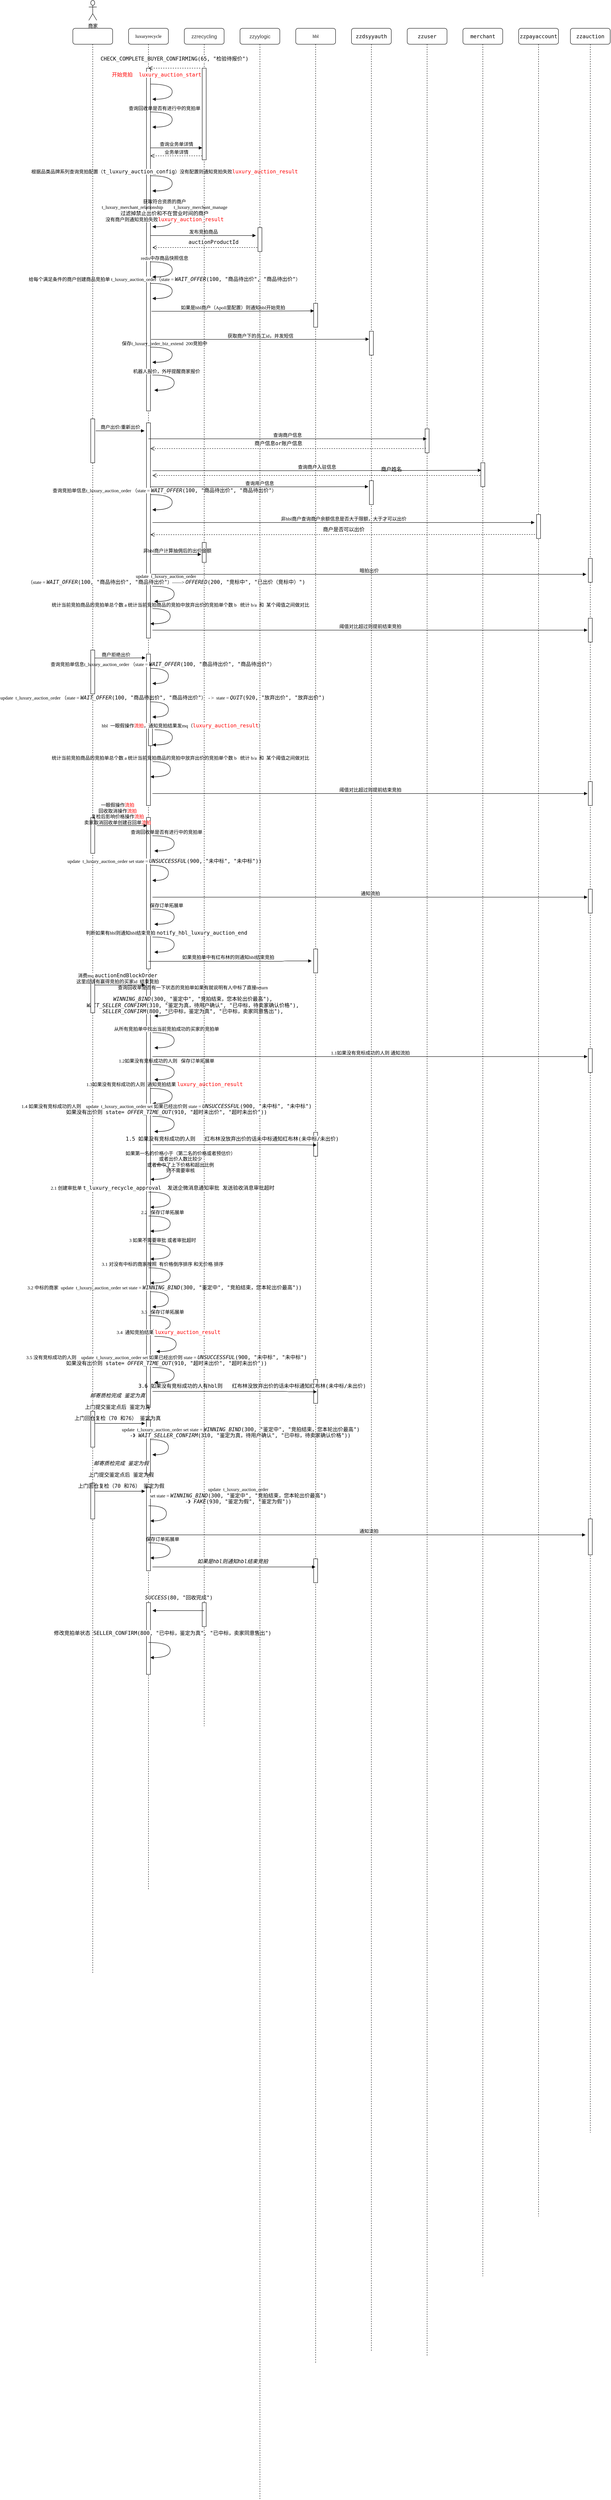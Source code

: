 <mxfile version="25.0.3">
  <diagram name="Page-1" id="13e1069c-82ec-6db2-03f1-153e76fe0fe0">
    <mxGraphModel dx="2366" dy="650" grid="1" gridSize="10" guides="1" tooltips="1" connect="1" arrows="1" fold="1" page="1" pageScale="1" pageWidth="1100" pageHeight="850" background="none" math="0" shadow="0">
      <root>
        <mxCell id="0" />
        <mxCell id="1" parent="0" />
        <mxCell id="7baba1c4bc27f4b0-2" value="luxuryrecycle" style="shape=umlLifeline;perimeter=lifelinePerimeter;whiteSpace=wrap;html=1;container=1;collapsible=0;recursiveResize=0;outlineConnect=0;rounded=1;shadow=0;comic=0;labelBackgroundColor=none;strokeWidth=1;fontFamily=Verdana;fontSize=12;align=center;" parent="1" vertex="1">
          <mxGeometry x="120" y="80" width="100" height="4670" as="geometry" />
        </mxCell>
        <mxCell id="7baba1c4bc27f4b0-10" value="" style="html=1;points=[];perimeter=orthogonalPerimeter;rounded=0;shadow=0;comic=0;labelBackgroundColor=none;strokeWidth=1;fontFamily=Verdana;fontSize=12;align=center;" parent="7baba1c4bc27f4b0-2" vertex="1">
          <mxGeometry x="45" y="100" width="10" height="860" as="geometry" />
        </mxCell>
        <mxCell id="7baba1c4bc27f4b0-35" value="查询回收单是否有进行中的竞拍单" style="html=1;verticalAlign=bottom;endArrow=block;labelBackgroundColor=none;fontFamily=Verdana;fontSize=12;elbow=vertical;edgeStyle=orthogonalEdgeStyle;curved=1;entryX=1;entryY=0.286;entryPerimeter=0;exitX=1.038;exitY=0.345;exitPerimeter=0;" parent="7baba1c4bc27f4b0-2" edge="1">
          <mxGeometry x="-0.509" relative="1" as="geometry">
            <mxPoint x="55.0" y="210.0" as="sourcePoint" />
            <mxPoint x="59.62" y="247.92" as="targetPoint" />
            <Array as="points">
              <mxPoint x="109.62" y="209.9" />
              <mxPoint x="109.62" y="247.9" />
            </Array>
            <mxPoint as="offset" />
          </mxGeometry>
        </mxCell>
        <mxCell id="wZEFfsgulWvUyu0J_CY3-9" value="&lt;span style=&quot;background-color: rgb(255, 255, 255);&quot;&gt;根据品类品牌系列查询竞拍配置（&lt;span style=&quot;font-family: &amp;quot;JetBrains Mono&amp;quot;, monospace; font-size: 9.8pt;&quot;&gt;t_luxury_auction_config&lt;/span&gt;）没有配置则通知竞拍失败&lt;/span&gt;&lt;span style=&quot;font-family: &amp;quot;JetBrains Mono&amp;quot;, monospace; font-size: 9.8pt; background-color: rgb(255, 255, 255);&quot;&gt;&lt;font style=&quot;&quot; color=&quot;#ff0000&quot;&gt;luxury_auction_result&lt;/font&gt;&lt;/span&gt;" style="html=1;verticalAlign=bottom;endArrow=block;labelBackgroundColor=none;fontFamily=Verdana;fontSize=12;elbow=vertical;edgeStyle=orthogonalEdgeStyle;curved=1;entryX=1;entryY=0.286;entryPerimeter=0;exitX=1.038;exitY=0.345;exitPerimeter=0;" parent="7baba1c4bc27f4b0-2" edge="1">
          <mxGeometry x="-0.509" relative="1" as="geometry">
            <mxPoint x="55.0" y="370.04" as="sourcePoint" />
            <mxPoint x="59.62" y="407.96" as="targetPoint" />
            <Array as="points">
              <mxPoint x="109.62" y="369.94" />
              <mxPoint x="109.62" y="407.94" />
            </Array>
            <mxPoint as="offset" />
          </mxGeometry>
        </mxCell>
        <mxCell id="wZEFfsgulWvUyu0J_CY3-10" value="&lt;div style=&quot;&quot;&gt;&lt;pre style=&quot;font-family: &amp;quot;JetBrains Mono&amp;quot;, monospace; font-size: 9.8pt;&quot;&gt;&lt;font style=&quot;background-color: rgb(255, 255, 255);&quot; color=&quot;#ff0000&quot;&gt;开始竞拍  luxury_auction_start&lt;/font&gt;&lt;/pre&gt;&lt;/div&gt;" style="html=1;verticalAlign=bottom;endArrow=block;labelBackgroundColor=none;fontFamily=Verdana;fontSize=12;elbow=vertical;edgeStyle=orthogonalEdgeStyle;curved=1;entryX=1;entryY=0.286;entryPerimeter=0;exitX=1.038;exitY=0.345;exitPerimeter=0;" parent="7baba1c4bc27f4b0-2" edge="1">
          <mxGeometry x="-0.789" relative="1" as="geometry">
            <mxPoint x="55.0" y="140.0" as="sourcePoint" />
            <mxPoint x="59.62" y="177.92" as="targetPoint" />
            <Array as="points">
              <mxPoint x="109.62" y="139.9" />
              <mxPoint x="109.62" y="177.9" />
            </Array>
            <mxPoint as="offset" />
          </mxGeometry>
        </mxCell>
        <mxCell id="wZEFfsgulWvUyu0J_CY3-11" value="业务单详情" style="html=1;verticalAlign=bottom;endArrow=open;dashed=1;endSize=8;labelBackgroundColor=none;fontFamily=Verdana;fontSize=12;edgeStyle=elbowEdgeStyle;elbow=vertical;" parent="7baba1c4bc27f4b0-2" edge="1">
          <mxGeometry relative="1" as="geometry">
            <mxPoint x="55" y="320" as="targetPoint" />
            <Array as="points">
              <mxPoint x="130" y="320" />
              <mxPoint x="160" y="320" />
            </Array>
            <mxPoint x="185" y="320" as="sourcePoint" />
          </mxGeometry>
        </mxCell>
        <mxCell id="wZEFfsgulWvUyu0J_CY3-12" value="获取符合资质的商户&lt;div&gt;t_luxury_merchant_relationship&amp;nbsp; &amp;nbsp; &amp;nbsp; &amp;nbsp; &amp;nbsp;t_luxury_merchant_manage&lt;/div&gt;&lt;div&gt;&lt;span style=&quot;background-color: rgb(255, 255, 255); font-family: Menlo-Regular, monospace; font-size: 9.8pt;&quot;&gt;过滤掉禁止出价和不在营业时间的商户&lt;/span&gt;&lt;/div&gt;&lt;div&gt;&lt;span style=&quot;background-color: rgb(255, 255, 255);&quot;&gt;没有商户则通知竞拍失败&lt;/span&gt;&lt;span style=&quot;font-family: &amp;quot;JetBrains Mono&amp;quot;, monospace; font-size: 9.8pt; background-color: rgb(255, 255, 255);&quot;&gt;&lt;font color=&quot;#ff0000&quot;&gt;luxury_auction_result&lt;/font&gt;&lt;/span&gt;&lt;span style=&quot;background-color: rgb(255, 255, 255); font-family: Menlo-Regular, monospace; font-size: 9.8pt;&quot;&gt;&lt;/span&gt;&lt;/div&gt;" style="html=1;verticalAlign=bottom;endArrow=block;labelBackgroundColor=none;fontFamily=Verdana;fontSize=12;elbow=vertical;edgeStyle=orthogonalEdgeStyle;curved=1;entryX=1;entryY=0.286;entryPerimeter=0;exitX=1.038;exitY=0.345;exitPerimeter=0;" parent="7baba1c4bc27f4b0-2" edge="1">
          <mxGeometry x="0.574" y="-8" relative="1" as="geometry">
            <mxPoint x="55.0" y="460" as="sourcePoint" />
            <mxPoint x="59.62" y="497.92" as="targetPoint" />
            <Array as="points">
              <mxPoint x="109.62" y="459.9" />
              <mxPoint x="109.62" y="497.9" />
            </Array>
            <mxPoint as="offset" />
          </mxGeometry>
        </mxCell>
        <mxCell id="wZEFfsgulWvUyu0J_CY3-14" value="发布竞拍商品" style="html=1;verticalAlign=bottom;endArrow=block;labelBackgroundColor=none;fontFamily=Verdana;fontSize=12;edgeStyle=elbowEdgeStyle;elbow=horizontal;" parent="7baba1c4bc27f4b0-2" edge="1">
          <mxGeometry relative="1" as="geometry">
            <mxPoint x="55" y="520" as="sourcePoint" />
            <mxPoint x="320" y="520" as="targetPoint" />
          </mxGeometry>
        </mxCell>
        <mxCell id="wZEFfsgulWvUyu0J_CY3-20" value="&lt;span style=&quot;background-color: rgb(255, 255, 255);&quot;&gt;给每个满足条件的商户创建商品竞拍单&amp;nbsp;t_luxury_auction_order（state =&amp;nbsp;&lt;span style=&quot;font-family: &amp;quot;JetBrains Mono&amp;quot;, monospace; font-size: 9.8pt; font-style: italic;&quot;&gt;WAIT_OFFER&lt;/span&gt;&lt;span style=&quot;font-family: &amp;quot;JetBrains Mono&amp;quot;, monospace; font-size: 9.8pt;&quot;&gt;(&lt;/span&gt;&lt;span style=&quot;font-family: &amp;quot;JetBrains Mono&amp;quot;, monospace; font-size: 9.8pt;&quot;&gt;100&lt;/span&gt;&lt;span style=&quot;font-family: &amp;quot;JetBrains Mono&amp;quot;, monospace; font-size: 9.8pt;&quot;&gt;, &lt;/span&gt;&lt;span style=&quot;font-family: &amp;quot;JetBrains Mono&amp;quot;, monospace; font-size: 9.8pt;&quot;&gt;&quot;&lt;/span&gt;&lt;span style=&quot;font-size: 9.8pt; font-family: Menlo-Regular, monospace;&quot;&gt;商品待出价&lt;/span&gt;&lt;span style=&quot;font-family: &amp;quot;JetBrains Mono&amp;quot;, monospace; font-size: 9.8pt;&quot;&gt;&quot;&lt;/span&gt;&lt;span style=&quot;font-family: &amp;quot;JetBrains Mono&amp;quot;, monospace; font-size: 9.8pt;&quot;&gt;, &lt;/span&gt;&lt;span style=&quot;font-family: &amp;quot;JetBrains Mono&amp;quot;, monospace; font-size: 9.8pt;&quot;&gt;&quot;&lt;/span&gt;&lt;span style=&quot;font-size: 9.8pt; font-family: Menlo-Regular, monospace;&quot;&gt;商品待出价&lt;/span&gt;&lt;span style=&quot;font-family: &amp;quot;JetBrains Mono&amp;quot;, monospace; font-size: 9.8pt;&quot;&gt;&quot;&lt;/span&gt;）&lt;/span&gt;" style="html=1;verticalAlign=bottom;endArrow=block;labelBackgroundColor=none;fontFamily=Verdana;fontSize=12;elbow=vertical;edgeStyle=orthogonalEdgeStyle;curved=1;entryX=1;entryY=0.286;entryPerimeter=0;exitX=1.038;exitY=0.345;exitPerimeter=0;" parent="7baba1c4bc27f4b0-2" edge="1">
          <mxGeometry x="-0.509" relative="1" as="geometry">
            <mxPoint x="55.0" y="640.04" as="sourcePoint" />
            <mxPoint x="59.62" y="677.96" as="targetPoint" />
            <Array as="points">
              <mxPoint x="109.62" y="639.94" />
              <mxPoint x="109.62" y="677.94" />
            </Array>
            <mxPoint as="offset" />
          </mxGeometry>
        </mxCell>
        <mxCell id="wZEFfsgulWvUyu0J_CY3-30" value="&lt;span style=&quot;background-color: rgb(255, 255, 255);&quot;&gt;保存&lt;/span&gt;t_luxury_order_biz_extend&amp;nbsp; 200竞拍中" style="html=1;verticalAlign=bottom;endArrow=block;labelBackgroundColor=none;fontFamily=Verdana;fontSize=12;elbow=vertical;edgeStyle=orthogonalEdgeStyle;curved=1;entryX=1;entryY=0.286;entryPerimeter=0;exitX=1.038;exitY=0.345;exitPerimeter=0;" parent="7baba1c4bc27f4b0-2" edge="1">
          <mxGeometry x="-0.509" relative="1" as="geometry">
            <mxPoint x="55.0" y="800.04" as="sourcePoint" />
            <mxPoint x="59.62" y="837.96" as="targetPoint" />
            <Array as="points">
              <mxPoint x="109.62" y="799.94" />
              <mxPoint x="109.62" y="837.94" />
            </Array>
            <mxPoint as="offset" />
          </mxGeometry>
        </mxCell>
        <mxCell id="wZEFfsgulWvUyu0J_CY3-33" value="商户出价/重新出价" style="html=1;verticalAlign=bottom;endArrow=block;labelBackgroundColor=none;fontFamily=Verdana;fontSize=12;edgeStyle=elbowEdgeStyle;elbow=horizontal;" parent="7baba1c4bc27f4b0-2" edge="1">
          <mxGeometry relative="1" as="geometry">
            <mxPoint x="-82.5" y="1010" as="sourcePoint" />
            <mxPoint x="40" y="1010" as="targetPoint" />
          </mxGeometry>
        </mxCell>
        <mxCell id="wZEFfsgulWvUyu0J_CY3-34" value="" style="html=1;points=[];perimeter=orthogonalPerimeter;rounded=0;shadow=0;comic=0;labelBackgroundColor=none;strokeWidth=1;fontFamily=Verdana;fontSize=12;align=center;" parent="7baba1c4bc27f4b0-2" vertex="1">
          <mxGeometry x="45" y="990" width="10" height="540" as="geometry" />
        </mxCell>
        <mxCell id="wZEFfsgulWvUyu0J_CY3-41" value="&lt;span style=&quot;background-color: rgb(255, 255, 255);&quot;&gt;查询竞拍单信息&lt;/span&gt;t_luxury_auction_order&amp;nbsp;&lt;span style=&quot;background-color: rgb(255, 255, 255);&quot;&gt;（state =&amp;nbsp;&lt;/span&gt;&lt;span style=&quot;font-family: &amp;quot;JetBrains Mono&amp;quot;, monospace; font-size: 9.8pt; font-style: italic;&quot;&gt;WAIT_OFFER&lt;/span&gt;&lt;span style=&quot;font-family: &amp;quot;JetBrains Mono&amp;quot;, monospace; font-size: 9.8pt;&quot;&gt;(&lt;/span&gt;&lt;span style=&quot;font-family: &amp;quot;JetBrains Mono&amp;quot;, monospace; font-size: 9.8pt;&quot;&gt;100&lt;/span&gt;&lt;span style=&quot;font-family: &amp;quot;JetBrains Mono&amp;quot;, monospace; font-size: 9.8pt;&quot;&gt;,&amp;nbsp;&lt;/span&gt;&lt;span style=&quot;font-family: &amp;quot;JetBrains Mono&amp;quot;, monospace; font-size: 9.8pt;&quot;&gt;&quot;&lt;/span&gt;&lt;span style=&quot;font-size: 9.8pt; font-family: Menlo-Regular, monospace;&quot;&gt;商品待出价&lt;/span&gt;&lt;span style=&quot;font-family: &amp;quot;JetBrains Mono&amp;quot;, monospace; font-size: 9.8pt;&quot;&gt;&quot;&lt;/span&gt;&lt;span style=&quot;font-family: &amp;quot;JetBrains Mono&amp;quot;, monospace; font-size: 9.8pt;&quot;&gt;,&amp;nbsp;&lt;/span&gt;&lt;span style=&quot;font-family: &amp;quot;JetBrains Mono&amp;quot;, monospace; font-size: 9.8pt;&quot;&gt;&quot;&lt;/span&gt;&lt;span style=&quot;font-size: 9.8pt; font-family: Menlo-Regular, monospace;&quot;&gt;商品待出价&lt;/span&gt;&lt;span style=&quot;font-family: &amp;quot;JetBrains Mono&amp;quot;, monospace; font-size: 9.8pt;&quot;&gt;&quot;&lt;/span&gt;&lt;span style=&quot;background-color: rgb(255, 255, 255);&quot;&gt;）&lt;/span&gt;" style="html=1;verticalAlign=bottom;endArrow=block;labelBackgroundColor=none;fontFamily=Verdana;fontSize=12;elbow=vertical;edgeStyle=orthogonalEdgeStyle;curved=1;entryX=1;entryY=0.286;entryPerimeter=0;exitX=1.038;exitY=0.345;exitPerimeter=0;" parent="7baba1c4bc27f4b0-2" edge="1">
          <mxGeometry x="-0.509" relative="1" as="geometry">
            <mxPoint x="55.0" y="1170.04" as="sourcePoint" />
            <mxPoint x="59.62" y="1207.96" as="targetPoint" />
            <Array as="points">
              <mxPoint x="109.62" y="1169.94" />
              <mxPoint x="109.62" y="1207.94" />
            </Array>
            <mxPoint as="offset" />
          </mxGeometry>
        </mxCell>
        <mxCell id="wZEFfsgulWvUyu0J_CY3-71" value="" style="html=1;points=[];perimeter=orthogonalPerimeter;rounded=0;shadow=0;comic=0;labelBackgroundColor=none;strokeWidth=1;fontFamily=Verdana;fontSize=12;align=center;" parent="7baba1c4bc27f4b0-2" vertex="1">
          <mxGeometry x="45" y="1570" width="10" height="380" as="geometry" />
        </mxCell>
        <mxCell id="wZEFfsgulWvUyu0J_CY3-73" value="&lt;span style=&quot;background-color: rgb(255, 255, 255);&quot;&gt;update&amp;nbsp;&amp;nbsp;t_luxury_auction_order&amp;nbsp;（&lt;/span&gt;&lt;span style=&quot;background-color: rgb(255, 255, 255);&quot;&gt;state =&amp;nbsp;&lt;/span&gt;&lt;span style=&quot;font-family: &amp;quot;JetBrains Mono&amp;quot;, monospace; font-size: 9.8pt; font-style: italic;&quot;&gt;WAIT_OFFER&lt;/span&gt;&lt;span style=&quot;font-family: &amp;quot;JetBrains Mono&amp;quot;, monospace; font-size: 9.8pt;&quot;&gt;(&lt;/span&gt;&lt;span style=&quot;font-family: &amp;quot;JetBrains Mono&amp;quot;, monospace; font-size: 9.8pt;&quot;&gt;100&lt;/span&gt;&lt;span style=&quot;font-family: &amp;quot;JetBrains Mono&amp;quot;, monospace; font-size: 9.8pt;&quot;&gt;,&amp;nbsp;&lt;/span&gt;&lt;span style=&quot;font-family: &amp;quot;JetBrains Mono&amp;quot;, monospace; font-size: 9.8pt;&quot;&gt;&quot;&lt;/span&gt;&lt;span style=&quot;font-size: 9.8pt; font-family: Menlo-Regular, monospace;&quot;&gt;商品待出价&lt;/span&gt;&lt;span style=&quot;font-family: &amp;quot;JetBrains Mono&amp;quot;, monospace; font-size: 9.8pt;&quot;&gt;&quot;&lt;/span&gt;&lt;span style=&quot;font-family: &amp;quot;JetBrains Mono&amp;quot;, monospace; font-size: 9.8pt;&quot;&gt;,&amp;nbsp;&lt;/span&gt;&lt;span style=&quot;font-family: &amp;quot;JetBrains Mono&amp;quot;, monospace; font-size: 9.8pt;&quot;&gt;&quot;&lt;/span&gt;&lt;span style=&quot;font-size: 9.8pt; font-family: Menlo-Regular, monospace;&quot;&gt;商品待出价&lt;/span&gt;&lt;span style=&quot;font-family: &amp;quot;JetBrains Mono&amp;quot;, monospace; font-size: 9.8pt;&quot;&gt;&quot;&lt;/span&gt;&lt;span style=&quot;background-color: rgb(255, 255, 255);&quot;&gt;）&amp;nbsp; - &amp;gt;&amp;nbsp;&amp;nbsp;&lt;/span&gt;&lt;span style=&quot;background-color: rgb(255, 255, 255);&quot;&gt;state =&amp;nbsp;&lt;span style=&quot;font-family: &amp;quot;JetBrains Mono&amp;quot;, monospace; font-size: 9.8pt; font-style: italic;&quot;&gt;QUIT&lt;/span&gt;&lt;span style=&quot;font-family: &amp;quot;JetBrains Mono&amp;quot;, monospace; font-size: 9.8pt;&quot;&gt;(&lt;/span&gt;&lt;span style=&quot;font-family: &amp;quot;JetBrains Mono&amp;quot;, monospace; font-size: 9.8pt;&quot;&gt;920&lt;/span&gt;&lt;span style=&quot;font-family: &amp;quot;JetBrains Mono&amp;quot;, monospace; font-size: 9.8pt;&quot;&gt;, &lt;/span&gt;&lt;span style=&quot;font-family: &amp;quot;JetBrains Mono&amp;quot;, monospace; font-size: 9.8pt;&quot;&gt;&quot;&lt;/span&gt;&lt;span style=&quot;font-size: 9.8pt; font-family: Menlo-Regular, monospace;&quot;&gt;放弃出价&lt;/span&gt;&lt;span style=&quot;font-family: &amp;quot;JetBrains Mono&amp;quot;, monospace; font-size: 9.8pt;&quot;&gt;&quot;&lt;/span&gt;&lt;span style=&quot;font-family: &amp;quot;JetBrains Mono&amp;quot;, monospace; font-size: 9.8pt;&quot;&gt;, &lt;/span&gt;&lt;span style=&quot;font-family: &amp;quot;JetBrains Mono&amp;quot;, monospace; font-size: 9.8pt;&quot;&gt;&quot;&lt;/span&gt;&lt;span style=&quot;font-size: 9.8pt; font-family: Menlo-Regular, monospace;&quot;&gt;放弃出价&lt;/span&gt;&lt;span style=&quot;font-family: &amp;quot;JetBrains Mono&amp;quot;, monospace; font-size: 9.8pt;&quot;&gt;&quot;&lt;/span&gt;&lt;span style=&quot;font-family: &amp;quot;JetBrains Mono&amp;quot;, monospace; font-size: 9.8pt;&quot;&gt;)&lt;/span&gt;&lt;/span&gt;" style="html=1;verticalAlign=bottom;endArrow=block;labelBackgroundColor=none;fontFamily=Verdana;fontSize=12;elbow=vertical;edgeStyle=orthogonalEdgeStyle;curved=1;entryX=1;entryY=0.286;entryPerimeter=0;exitX=1.038;exitY=0.345;exitPerimeter=0;" parent="7baba1c4bc27f4b0-2" edge="1">
          <mxGeometry x="-0.509" relative="1" as="geometry">
            <mxPoint x="55.0" y="1690.04" as="sourcePoint" />
            <mxPoint x="59.62" y="1727.96" as="targetPoint" />
            <Array as="points">
              <mxPoint x="100" y="1690" />
              <mxPoint x="100" y="1728" />
            </Array>
            <mxPoint as="offset" />
          </mxGeometry>
        </mxCell>
        <mxCell id="wZEFfsgulWvUyu0J_CY3-74" value="&lt;div&gt;统计当前竞拍商品的竞拍单总个数 a 统计当前竞拍商品的竞拍中放弃出价的竞拍单个数 b&amp;nbsp; &amp;nbsp;统计 b/a&amp;nbsp; 和&amp;nbsp; 某个阈值之间做对比&lt;/div&gt;" style="html=1;verticalAlign=bottom;endArrow=block;labelBackgroundColor=none;fontFamily=Verdana;fontSize=12;elbow=vertical;edgeStyle=orthogonalEdgeStyle;curved=1;entryX=1;entryY=0.286;entryPerimeter=0;" parent="7baba1c4bc27f4b0-2" edge="1">
          <mxGeometry x="-0.327" y="25" relative="1" as="geometry">
            <mxPoint x="60.38" y="1840" as="sourcePoint" />
            <mxPoint x="55" y="1877.96" as="targetPoint" />
            <Array as="points">
              <mxPoint x="105" y="1839.94" />
              <mxPoint x="105" y="1877.94" />
            </Array>
            <mxPoint as="offset" />
          </mxGeometry>
        </mxCell>
        <mxCell id="wZEFfsgulWvUyu0J_CY3-75" value="" style="html=1;points=[];perimeter=orthogonalPerimeter;rounded=0;shadow=0;comic=0;labelBackgroundColor=none;strokeWidth=1;fontFamily=Verdana;fontSize=12;align=center;" parent="7baba1c4bc27f4b0-2" vertex="1">
          <mxGeometry x="50" y="1750" width="10" height="50" as="geometry" />
        </mxCell>
        <mxCell id="PeXuL_0qpBJ3u_Qx9yL4-6" value="" style="html=1;points=[];perimeter=orthogonalPerimeter;rounded=0;shadow=0;comic=0;labelBackgroundColor=none;strokeWidth=1;fontFamily=Verdana;fontSize=12;align=center;" vertex="1" parent="7baba1c4bc27f4b0-2">
          <mxGeometry x="45" y="1980" width="10" height="380" as="geometry" />
        </mxCell>
        <mxCell id="PeXuL_0qpBJ3u_Qx9yL4-9" value="&lt;span style=&quot;background-color: rgb(255, 255, 255);&quot;&gt;update&amp;nbsp;&amp;nbsp;t_luxury_auction_order set&amp;nbsp;state =&amp;nbsp;&lt;span style=&quot;font-family: &amp;quot;JetBrains Mono&amp;quot;, monospace; font-size: 9.8pt; font-style: italic;&quot;&gt;UNSUCCESSFUL&lt;/span&gt;&lt;span style=&quot;font-family: &amp;quot;JetBrains Mono&amp;quot;, monospace; font-size: 9.8pt;&quot;&gt;(&lt;/span&gt;&lt;span style=&quot;font-family: &amp;quot;JetBrains Mono&amp;quot;, monospace; font-size: 9.8pt;&quot;&gt;900&lt;/span&gt;&lt;span style=&quot;font-family: &amp;quot;JetBrains Mono&amp;quot;, monospace; font-size: 9.8pt;&quot;&gt;, &lt;/span&gt;&lt;span style=&quot;font-family: &amp;quot;JetBrains Mono&amp;quot;, monospace; font-size: 9.8pt;&quot;&gt;&quot;&lt;/span&gt;&lt;span style=&quot;font-size: 9.8pt; font-family: Menlo-Regular, monospace;&quot;&gt;未中标&lt;/span&gt;&lt;span style=&quot;font-family: &amp;quot;JetBrains Mono&amp;quot;, monospace; font-size: 9.8pt;&quot;&gt;&quot;&lt;/span&gt;&lt;span style=&quot;font-family: &amp;quot;JetBrains Mono&amp;quot;, monospace; font-size: 9.8pt;&quot;&gt;, &lt;/span&gt;&lt;span style=&quot;font-family: &amp;quot;JetBrains Mono&amp;quot;, monospace; font-size: 9.8pt;&quot;&gt;&quot;&lt;/span&gt;&lt;span style=&quot;font-size: 9.8pt; font-family: Menlo-Regular, monospace;&quot;&gt;未中标&lt;/span&gt;&lt;span style=&quot;font-family: &amp;quot;JetBrains Mono&amp;quot;, monospace; font-size: 9.8pt;&quot;&gt;&quot;&lt;/span&gt;&lt;span style=&quot;font-family: &amp;quot;JetBrains Mono&amp;quot;, monospace; font-size: 9.8pt;&quot;&gt;)&lt;/span&gt;&lt;span style=&quot;font-family: &amp;quot;JetBrains Mono&amp;quot;, monospace; font-size: 9.8pt;&quot;&gt;)&lt;/span&gt;&lt;/span&gt;" style="html=1;verticalAlign=bottom;endArrow=block;labelBackgroundColor=none;fontFamily=Verdana;fontSize=12;elbow=vertical;edgeStyle=orthogonalEdgeStyle;curved=1;entryX=1;entryY=0.286;entryPerimeter=0;exitX=1.038;exitY=0.345;exitPerimeter=0;" edge="1" parent="7baba1c4bc27f4b0-2">
          <mxGeometry x="-0.433" relative="1" as="geometry">
            <mxPoint x="55.0" y="2100.04" as="sourcePoint" />
            <mxPoint x="59.62" y="2137.96" as="targetPoint" />
            <Array as="points">
              <mxPoint x="100" y="2100" />
              <mxPoint x="100" y="2138" />
            </Array>
            <mxPoint as="offset" />
          </mxGeometry>
        </mxCell>
        <mxCell id="PeXuL_0qpBJ3u_Qx9yL4-17" value="" style="html=1;points=[];perimeter=orthogonalPerimeter;rounded=0;shadow=0;comic=0;labelBackgroundColor=none;strokeWidth=1;fontFamily=Verdana;fontSize=12;align=center;" vertex="1" parent="7baba1c4bc27f4b0-2">
          <mxGeometry x="45" y="2380" width="10" height="1080" as="geometry" />
        </mxCell>
        <mxCell id="PeXuL_0qpBJ3u_Qx9yL4-19" value="查询回收单是否有一下状态的竞拍单如果有就说明有人中标了直接return&lt;div&gt;&lt;div style=&quot;&quot;&gt;&lt;pre style=&quot;font-family: &amp;quot;JetBrains Mono&amp;quot;, monospace; font-size: 9.8pt;&quot;&gt;&lt;span style=&quot;background-color: rgb(255, 255, 255);&quot;&gt;&lt;span style=&quot;font-style: italic;&quot;&gt;WINNING_BIND&lt;/span&gt;(300, &quot;&lt;span style=&quot;font-family: Menlo-Regular, monospace;&quot;&gt;鉴定中&lt;/span&gt;&quot;, &quot;&lt;span style=&quot;font-family: Menlo-Regular, monospace;&quot;&gt;竞拍结束，您本轮出价最高&lt;/span&gt;&quot;),&lt;br&gt;&lt;span style=&quot;font-style: italic;&quot;&gt;WAIT_SELLER_CONFIRM&lt;/span&gt;(310, &quot;&lt;span style=&quot;font-family: Menlo-Regular, monospace;&quot;&gt;鉴定为真，待用户确认&lt;/span&gt;&quot;, &quot;&lt;span style=&quot;font-family: Menlo-Regular, monospace;&quot;&gt;已中标，待卖家确认价格&lt;/span&gt;&quot;),&lt;br&gt;&lt;span style=&quot;font-style: italic;&quot;&gt;SELLER_CONFIRM&lt;/span&gt;(800, &quot;&lt;span style=&quot;font-family: Menlo-Regular, monospace;&quot;&gt;已中标，鉴定为真&lt;/span&gt;&quot;, &quot;&lt;span style=&quot;font-family: Menlo-Regular, monospace;&quot;&gt;已中标，卖家同意售出&lt;/span&gt;&quot;),&lt;/span&gt;&lt;/pre&gt;&lt;/div&gt;&lt;/div&gt;" style="html=1;verticalAlign=bottom;endArrow=block;labelBackgroundColor=none;fontFamily=Verdana;fontSize=12;elbow=vertical;edgeStyle=orthogonalEdgeStyle;curved=1;entryX=1;entryY=0.286;entryPerimeter=0;exitX=1.038;exitY=0.345;exitPerimeter=0;" edge="1" parent="7baba1c4bc27f4b0-2">
          <mxGeometry x="0.299" y="47" relative="1" as="geometry">
            <mxPoint x="60.0" y="2440.04" as="sourcePoint" />
            <mxPoint x="64.62" y="2477.96" as="targetPoint" />
            <Array as="points">
              <mxPoint x="114.62" y="2439.94" />
              <mxPoint x="114.62" y="2477.94" />
            </Array>
            <mxPoint x="46" y="-35" as="offset" />
          </mxGeometry>
        </mxCell>
        <mxCell id="PeXuL_0qpBJ3u_Qx9yL4-25" value="1.3如果没有竞标成功的人则&amp;nbsp;&amp;nbsp;&lt;span style=&quot;background-color: rgb(255, 255, 255);&quot;&gt;通知竞拍结果&amp;nbsp;&lt;/span&gt;&lt;span style=&quot;font-family: &amp;quot;JetBrains Mono&amp;quot;, monospace; font-size: 9.8pt; background-color: rgb(255, 255, 255);&quot;&gt;&lt;font style=&quot;&quot; color=&quot;#ff0000&quot;&gt;luxury_auction_result&lt;/font&gt;&lt;/span&gt;" style="html=1;verticalAlign=bottom;endArrow=block;labelBackgroundColor=none;fontFamily=Verdana;fontSize=12;elbow=vertical;edgeStyle=orthogonalEdgeStyle;curved=1;entryX=1;entryY=0.286;entryPerimeter=0;exitX=1.038;exitY=0.345;exitPerimeter=0;" edge="1" parent="7baba1c4bc27f4b0-2">
          <mxGeometry x="-0.509" relative="1" as="geometry">
            <mxPoint x="55.0" y="2660.04" as="sourcePoint" />
            <mxPoint x="59.62" y="2697.96" as="targetPoint" />
            <Array as="points">
              <mxPoint x="109.62" y="2659.94" />
              <mxPoint x="109.62" y="2697.94" />
            </Array>
            <mxPoint as="offset" />
          </mxGeometry>
        </mxCell>
        <mxCell id="PeXuL_0qpBJ3u_Qx9yL4-30" value="如果第一名的价格小于（第二名的价格或者预估价）&lt;div&gt;或者出价人数比较少&lt;/div&gt;&lt;div&gt;或者命中了上下价格和超出比例&lt;br&gt;&lt;div&gt;则不需要审核&lt;div&gt;&lt;br&gt;&lt;/div&gt;&lt;/div&gt;&lt;/div&gt;" style="html=1;verticalAlign=bottom;endArrow=block;labelBackgroundColor=none;fontFamily=Verdana;fontSize=12;elbow=vertical;edgeStyle=orthogonalEdgeStyle;curved=1;entryX=1;entryY=0.286;entryPerimeter=0;" edge="1" parent="7baba1c4bc27f4b0-2">
          <mxGeometry x="0.246" y="25" relative="1" as="geometry">
            <mxPoint x="60.38" y="2850" as="sourcePoint" />
            <mxPoint x="55" y="2887.96" as="targetPoint" />
            <Array as="points">
              <mxPoint x="105" y="2849.94" />
              <mxPoint x="105" y="2887.94" />
            </Array>
            <mxPoint x="25" y="-23" as="offset" />
          </mxGeometry>
        </mxCell>
        <mxCell id="PeXuL_0qpBJ3u_Qx9yL4-34" value="3 如果不需要审批 或者审批超时" style="html=1;verticalAlign=bottom;endArrow=block;labelBackgroundColor=none;fontFamily=Verdana;fontSize=12;elbow=vertical;edgeStyle=orthogonalEdgeStyle;curved=1;entryX=1;entryY=0.286;entryPerimeter=0;exitX=1.038;exitY=0.345;exitPerimeter=0;" edge="1" parent="7baba1c4bc27f4b0-2">
          <mxGeometry x="-0.509" relative="1" as="geometry">
            <mxPoint x="50.0" y="3050" as="sourcePoint" />
            <mxPoint x="54.62" y="3087.92" as="targetPoint" />
            <Array as="points">
              <mxPoint x="104.62" y="3049.9" />
              <mxPoint x="104.62" y="3087.9" />
            </Array>
            <mxPoint as="offset" />
          </mxGeometry>
        </mxCell>
        <mxCell id="PeXuL_0qpBJ3u_Qx9yL4-36" value="&lt;span style=&quot;background-color: rgb(255, 255, 255);&quot;&gt;3.2 中标的商家&amp;nbsp; update&amp;nbsp;&amp;nbsp;t_luxury_auction_order set&amp;nbsp;state =&amp;nbsp;&lt;span style=&quot;font-family: &amp;quot;JetBrains Mono&amp;quot;, monospace; font-size: 9.8pt; font-style: italic;&quot;&gt;WINNING_BIND&lt;/span&gt;&lt;span style=&quot;font-family: &amp;quot;JetBrains Mono&amp;quot;, monospace; font-size: 9.8pt;&quot;&gt;(&lt;/span&gt;&lt;span style=&quot;font-family: &amp;quot;JetBrains Mono&amp;quot;, monospace; font-size: 9.8pt;&quot;&gt;300&lt;/span&gt;&lt;span style=&quot;font-family: &amp;quot;JetBrains Mono&amp;quot;, monospace; font-size: 9.8pt;&quot;&gt;, &lt;/span&gt;&lt;span style=&quot;font-family: &amp;quot;JetBrains Mono&amp;quot;, monospace; font-size: 9.8pt;&quot;&gt;&quot;&lt;/span&gt;&lt;span style=&quot;font-size: 9.8pt; font-family: Menlo-Regular, monospace;&quot;&gt;鉴定中&lt;/span&gt;&lt;span style=&quot;font-family: &amp;quot;JetBrains Mono&amp;quot;, monospace; font-size: 9.8pt;&quot;&gt;&quot;&lt;/span&gt;&lt;span style=&quot;font-family: &amp;quot;JetBrains Mono&amp;quot;, monospace; font-size: 9.8pt;&quot;&gt;, &lt;/span&gt;&lt;span style=&quot;font-family: &amp;quot;JetBrains Mono&amp;quot;, monospace; font-size: 9.8pt;&quot;&gt;&quot;&lt;/span&gt;&lt;span style=&quot;font-size: 9.8pt; font-family: Menlo-Regular, monospace;&quot;&gt;竞拍结束，您本轮出价最高&lt;/span&gt;&lt;span style=&quot;font-family: &amp;quot;JetBrains Mono&amp;quot;, monospace; font-size: 9.8pt;&quot;&gt;&quot;&lt;/span&gt;&lt;span style=&quot;font-family: &amp;quot;JetBrains Mono&amp;quot;, monospace; font-size: 9.8pt;&quot;&gt;)&lt;/span&gt;&lt;span style=&quot;font-family: &amp;quot;JetBrains Mono&amp;quot;, monospace; font-size: 9.8pt;&quot;&gt;)&lt;/span&gt;&lt;/span&gt;" style="html=1;verticalAlign=bottom;endArrow=block;labelBackgroundColor=none;fontFamily=Verdana;fontSize=12;elbow=vertical;edgeStyle=orthogonalEdgeStyle;curved=1;entryX=1;entryY=0.286;entryPerimeter=0;exitX=1.038;exitY=0.345;exitPerimeter=0;" edge="1" parent="7baba1c4bc27f4b0-2">
          <mxGeometry x="-0.433" relative="1" as="geometry">
            <mxPoint x="55.0" y="3170.04" as="sourcePoint" />
            <mxPoint x="59.62" y="3207.96" as="targetPoint" />
            <Array as="points">
              <mxPoint x="100" y="3170" />
              <mxPoint x="100" y="3208" />
            </Array>
            <mxPoint as="offset" />
          </mxGeometry>
        </mxCell>
        <mxCell id="PeXuL_0qpBJ3u_Qx9yL4-45" value="" style="html=1;points=[];perimeter=orthogonalPerimeter;rounded=0;shadow=0;comic=0;labelBackgroundColor=none;strokeWidth=1;fontFamily=Verdana;fontSize=12;align=center;" vertex="1" parent="7baba1c4bc27f4b0-2">
          <mxGeometry x="45" y="3490" width="10" height="140" as="geometry" />
        </mxCell>
        <mxCell id="PeXuL_0qpBJ3u_Qx9yL4-46" value="&lt;span style=&quot;background-color: rgb(255, 255, 255);&quot;&gt;&amp;nbsp;update&amp;nbsp;&amp;nbsp;t_luxury_auction_order set&amp;nbsp;state =&amp;nbsp;&lt;span style=&quot;font-family: &amp;quot;JetBrains Mono&amp;quot;, monospace; font-size: 9.8pt; font-style: italic;&quot;&gt;WINNING_BIND&lt;/span&gt;&lt;span style=&quot;font-family: &amp;quot;JetBrains Mono&amp;quot;, monospace; font-size: 9.8pt;&quot;&gt;(&lt;/span&gt;&lt;span style=&quot;font-family: &amp;quot;JetBrains Mono&amp;quot;, monospace; font-size: 9.8pt;&quot;&gt;300&lt;/span&gt;&lt;span style=&quot;font-family: &amp;quot;JetBrains Mono&amp;quot;, monospace; font-size: 9.8pt;&quot;&gt;, &lt;/span&gt;&lt;span style=&quot;font-family: &amp;quot;JetBrains Mono&amp;quot;, monospace; font-size: 9.8pt;&quot;&gt;&quot;&lt;/span&gt;&lt;span style=&quot;font-size: 9.8pt; font-family: Menlo-Regular, monospace;&quot;&gt;鉴定中&lt;/span&gt;&lt;span style=&quot;font-family: &amp;quot;JetBrains Mono&amp;quot;, monospace; font-size: 9.8pt;&quot;&gt;&quot;&lt;/span&gt;&lt;span style=&quot;font-family: &amp;quot;JetBrains Mono&amp;quot;, monospace; font-size: 9.8pt;&quot;&gt;, &lt;/span&gt;&lt;span style=&quot;font-family: &amp;quot;JetBrains Mono&amp;quot;, monospace; font-size: 9.8pt;&quot;&gt;&quot;&lt;/span&gt;&lt;span style=&quot;font-size: 9.8pt; font-family: Menlo-Regular, monospace;&quot;&gt;竞拍结束，您本轮出价最高&lt;/span&gt;&lt;span style=&quot;font-family: &amp;quot;JetBrains Mono&amp;quot;, monospace; font-size: 9.8pt;&quot;&gt;&quot;&lt;/span&gt;&lt;span style=&quot;font-family: &amp;quot;JetBrains Mono&amp;quot;, monospace; font-size: 9.8pt;&quot;&gt;)&lt;/span&gt;&lt;/span&gt;&lt;div&gt;&lt;span style=&quot;background-color: rgb(255, 255, 255);&quot;&gt;&lt;span style=&quot;font-family: &amp;quot;JetBrains Mono&amp;quot;, monospace; font-size: 9.8pt;&quot;&gt;-》&amp;nbsp;&lt;/span&gt;&lt;span style=&quot;font-family: &amp;quot;JetBrains Mono&amp;quot;, monospace; font-size: 9.8pt; font-style: italic;&quot;&gt;WAIT_SELLER_CONFIRM&lt;/span&gt;&lt;span style=&quot;font-family: &amp;quot;JetBrains Mono&amp;quot;, monospace; font-size: 9.8pt;&quot;&gt;(&lt;/span&gt;&lt;span style=&quot;font-family: &amp;quot;JetBrains Mono&amp;quot;, monospace; font-size: 9.8pt;&quot;&gt;310&lt;/span&gt;&lt;span style=&quot;font-family: &amp;quot;JetBrains Mono&amp;quot;, monospace; font-size: 9.8pt;&quot;&gt;, &lt;/span&gt;&lt;span style=&quot;font-family: &amp;quot;JetBrains Mono&amp;quot;, monospace; font-size: 9.8pt;&quot;&gt;&quot;&lt;/span&gt;&lt;span style=&quot;font-size: 9.8pt; font-family: Menlo-Regular, monospace;&quot;&gt;鉴定为真，待用户确认&lt;/span&gt;&lt;span style=&quot;font-family: &amp;quot;JetBrains Mono&amp;quot;, monospace; font-size: 9.8pt;&quot;&gt;&quot;&lt;/span&gt;&lt;span style=&quot;font-family: &amp;quot;JetBrains Mono&amp;quot;, monospace; font-size: 9.8pt;&quot;&gt;, &lt;/span&gt;&lt;span style=&quot;font-family: &amp;quot;JetBrains Mono&amp;quot;, monospace; font-size: 9.8pt;&quot;&gt;&quot;&lt;/span&gt;&lt;span style=&quot;font-size: 9.8pt; font-family: Menlo-Regular, monospace;&quot;&gt;已中标，待卖家确认价格&lt;/span&gt;&lt;span style=&quot;font-family: &amp;quot;JetBrains Mono&amp;quot;, monospace; font-size: 9.8pt;&quot;&gt;&quot;&lt;/span&gt;&lt;span style=&quot;font-family: &amp;quot;JetBrains Mono&amp;quot;, monospace; font-size: 9.8pt;&quot;&gt;)&lt;/span&gt;&lt;span style=&quot;font-family: &amp;quot;JetBrains Mono&amp;quot;, monospace; font-size: 9.8pt;&quot;&gt;)&lt;/span&gt;&lt;/span&gt;&lt;/div&gt;" style="html=1;verticalAlign=bottom;endArrow=block;labelBackgroundColor=none;fontFamily=Verdana;fontSize=12;elbow=vertical;edgeStyle=orthogonalEdgeStyle;curved=1;entryX=1;entryY=0.286;entryPerimeter=0;exitX=1.038;exitY=0.345;exitPerimeter=0;" edge="1" parent="7baba1c4bc27f4b0-2">
          <mxGeometry x="-0.271" y="180" relative="1" as="geometry">
            <mxPoint x="55.0" y="3541.04" as="sourcePoint" />
            <mxPoint x="59.62" y="3578.96" as="targetPoint" />
            <Array as="points">
              <mxPoint x="100" y="3541" />
              <mxPoint x="100" y="3579" />
            </Array>
            <mxPoint as="offset" />
          </mxGeometry>
        </mxCell>
        <mxCell id="PeXuL_0qpBJ3u_Qx9yL4-49" value="" style="html=1;points=[];perimeter=orthogonalPerimeter;rounded=0;shadow=0;comic=0;labelBackgroundColor=none;strokeWidth=1;fontFamily=Verdana;fontSize=12;align=center;" vertex="1" parent="7baba1c4bc27f4b0-2">
          <mxGeometry x="45" y="3660" width="10" height="210" as="geometry" />
        </mxCell>
        <mxCell id="PeXuL_0qpBJ3u_Qx9yL4-50" value="&lt;span style=&quot;background-color: rgb(255, 255, 255);&quot;&gt;&amp;nbsp;update&amp;nbsp;&amp;nbsp;t_luxury_auction_order&amp;nbsp;&lt;/span&gt;&lt;div&gt;&lt;span style=&quot;background-color: rgb(255, 255, 255);&quot;&gt;set&amp;nbsp;state =&amp;nbsp;&lt;span style=&quot;font-family: &amp;quot;JetBrains Mono&amp;quot;, monospace; font-size: 9.8pt; font-style: italic;&quot;&gt;WINNING_BIND&lt;/span&gt;&lt;span style=&quot;font-family: &amp;quot;JetBrains Mono&amp;quot;, monospace; font-size: 9.8pt;&quot;&gt;(&lt;/span&gt;&lt;span style=&quot;font-family: &amp;quot;JetBrains Mono&amp;quot;, monospace; font-size: 9.8pt;&quot;&gt;300&lt;/span&gt;&lt;span style=&quot;font-family: &amp;quot;JetBrains Mono&amp;quot;, monospace; font-size: 9.8pt;&quot;&gt;, &lt;/span&gt;&lt;span style=&quot;font-family: &amp;quot;JetBrains Mono&amp;quot;, monospace; font-size: 9.8pt;&quot;&gt;&quot;&lt;/span&gt;&lt;span style=&quot;font-size: 9.8pt; font-family: Menlo-Regular, monospace;&quot;&gt;鉴定中&lt;/span&gt;&lt;span style=&quot;font-family: &amp;quot;JetBrains Mono&amp;quot;, monospace; font-size: 9.8pt;&quot;&gt;&quot;&lt;/span&gt;&lt;span style=&quot;font-family: &amp;quot;JetBrains Mono&amp;quot;, monospace; font-size: 9.8pt;&quot;&gt;, &lt;/span&gt;&lt;span style=&quot;font-family: &amp;quot;JetBrains Mono&amp;quot;, monospace; font-size: 9.8pt;&quot;&gt;&quot;&lt;/span&gt;&lt;span style=&quot;font-size: 9.8pt; font-family: Menlo-Regular, monospace;&quot;&gt;竞拍结束，您本轮出价最高&lt;/span&gt;&lt;span style=&quot;font-family: &amp;quot;JetBrains Mono&amp;quot;, monospace; font-size: 9.8pt;&quot;&gt;&quot;&lt;/span&gt;&lt;span style=&quot;font-family: &amp;quot;JetBrains Mono&amp;quot;, monospace; font-size: 9.8pt;&quot;&gt;)&lt;/span&gt;&lt;/span&gt;&lt;div&gt;&lt;span style=&quot;background-color: rgb(255, 255, 255);&quot;&gt;&lt;span style=&quot;font-family: &amp;quot;JetBrains Mono&amp;quot;, monospace; font-size: 9.8pt;&quot;&gt;-》&amp;nbsp;&lt;/span&gt;&lt;span style=&quot;font-family: &amp;quot;JetBrains Mono&amp;quot;, monospace; font-size: 9.8pt; font-style: italic;&quot;&gt;FAKE&lt;/span&gt;&lt;span style=&quot;font-family: &amp;quot;JetBrains Mono&amp;quot;, monospace; font-size: 9.8pt;&quot;&gt;(&lt;/span&gt;&lt;span style=&quot;font-family: &amp;quot;JetBrains Mono&amp;quot;, monospace; font-size: 9.8pt;&quot;&gt;930&lt;/span&gt;&lt;span style=&quot;font-family: &amp;quot;JetBrains Mono&amp;quot;, monospace; font-size: 9.8pt;&quot;&gt;, &lt;/span&gt;&lt;span style=&quot;font-family: &amp;quot;JetBrains Mono&amp;quot;, monospace; font-size: 9.8pt;&quot;&gt;&quot;&lt;/span&gt;&lt;span style=&quot;font-size: 9.8pt; font-family: Menlo-Regular, monospace;&quot;&gt;鉴定为假&lt;/span&gt;&lt;span style=&quot;font-family: &amp;quot;JetBrains Mono&amp;quot;, monospace; font-size: 9.8pt;&quot;&gt;&quot;&lt;/span&gt;&lt;span style=&quot;font-family: &amp;quot;JetBrains Mono&amp;quot;, monospace; font-size: 9.8pt;&quot;&gt;, &lt;/span&gt;&lt;span style=&quot;font-family: &amp;quot;JetBrains Mono&amp;quot;, monospace; font-size: 9.8pt;&quot;&gt;&quot;&lt;/span&gt;&lt;span style=&quot;font-size: 9.8pt; font-family: Menlo-Regular, monospace;&quot;&gt;鉴定为假&lt;/span&gt;&lt;span style=&quot;font-family: &amp;quot;JetBrains Mono&amp;quot;, monospace; font-size: 9.8pt;&quot;&gt;&quot;&lt;/span&gt;&lt;span style=&quot;font-family: &amp;quot;JetBrains Mono&amp;quot;, monospace; font-size: 9.8pt;&quot;&gt;)&lt;/span&gt;&lt;span style=&quot;font-family: &amp;quot;JetBrains Mono&amp;quot;, monospace; font-size: 9.8pt;&quot;&gt;)&lt;/span&gt;&lt;/span&gt;&lt;br&gt;&lt;/div&gt;&lt;/div&gt;" style="html=1;verticalAlign=bottom;endArrow=block;labelBackgroundColor=none;fontFamily=Verdana;fontSize=12;elbow=vertical;edgeStyle=orthogonalEdgeStyle;curved=1;entryX=1;entryY=0.286;entryPerimeter=0;exitX=1.038;exitY=0.345;exitPerimeter=0;" edge="1" parent="7baba1c4bc27f4b0-2">
          <mxGeometry x="-0.271" y="180" relative="1" as="geometry">
            <mxPoint x="50.0" y="3707.04" as="sourcePoint" />
            <mxPoint x="54.62" y="3744.96" as="targetPoint" />
            <Array as="points">
              <mxPoint x="95" y="3707" />
              <mxPoint x="95" y="3745" />
            </Array>
            <mxPoint as="offset" />
          </mxGeometry>
        </mxCell>
        <mxCell id="PeXuL_0qpBJ3u_Qx9yL4-51" value="&amp;nbsp;通知流拍" style="html=1;verticalAlign=bottom;endArrow=block;labelBackgroundColor=none;fontFamily=Verdana;fontSize=12;edgeStyle=elbowEdgeStyle;elbow=horizontal;" edge="1" parent="7baba1c4bc27f4b0-2">
          <mxGeometry relative="1" as="geometry">
            <mxPoint x="55" y="3780" as="sourcePoint" />
            <mxPoint x="1148" y="3780" as="targetPoint" />
          </mxGeometry>
        </mxCell>
        <mxCell id="PeXuL_0qpBJ3u_Qx9yL4-56" value="保存订单拓展单" style="html=1;verticalAlign=bottom;endArrow=block;labelBackgroundColor=none;fontFamily=Verdana;fontSize=12;elbow=vertical;edgeStyle=orthogonalEdgeStyle;curved=1;entryX=1;entryY=0.286;entryPerimeter=0;exitX=1.038;exitY=0.345;exitPerimeter=0;" edge="1" parent="7baba1c4bc27f4b0-2">
          <mxGeometry x="-0.509" relative="1" as="geometry">
            <mxPoint x="50.0" y="3800" as="sourcePoint" />
            <mxPoint x="54.62" y="3837.92" as="targetPoint" />
            <Array as="points">
              <mxPoint x="104.62" y="3799.9" />
              <mxPoint x="104.62" y="3837.9" />
            </Array>
            <mxPoint as="offset" />
          </mxGeometry>
        </mxCell>
        <mxCell id="PeXuL_0qpBJ3u_Qx9yL4-61" value="" style="html=1;points=[];perimeter=orthogonalPerimeter;rounded=0;shadow=0;comic=0;labelBackgroundColor=none;strokeWidth=1;fontFamily=Verdana;fontSize=12;align=center;" vertex="1" parent="7baba1c4bc27f4b0-2">
          <mxGeometry x="45" y="3950" width="10" height="180" as="geometry" />
        </mxCell>
        <mxCell id="PeXuL_0qpBJ3u_Qx9yL4-64" value="&lt;pre style=&quot;font-size: 9.8pt; font-family: &amp;quot;JetBrains Mono&amp;quot;, monospace;&quot;&gt;&lt;span style=&quot;background-color: rgb(255, 255, 255);&quot;&gt;修改竞拍单状态 SELLER_CONFIRM&lt;span style=&quot;font-size: 9.8pt; white-space-collapse: collapse;&quot;&gt;(&lt;/span&gt;&lt;span style=&quot;font-size: 9.8pt; white-space-collapse: collapse;&quot;&gt;800&lt;/span&gt;&lt;span style=&quot;font-size: 9.8pt; white-space-collapse: collapse;&quot;&gt;,&amp;nbsp;&lt;/span&gt;&lt;span style=&quot;font-size: 9.8pt; white-space-collapse: collapse;&quot;&gt;&quot;&lt;/span&gt;&lt;span style=&quot;font-size: 9.8pt; white-space-collapse: collapse; font-family: Menlo-Regular, monospace;&quot;&gt;已中标，鉴定为真&lt;/span&gt;&lt;span style=&quot;font-size: 9.8pt; white-space-collapse: collapse;&quot;&gt;&quot;&lt;/span&gt;&lt;span style=&quot;font-size: 9.8pt; white-space-collapse: collapse;&quot;&gt;,&amp;nbsp;&lt;/span&gt;&lt;span style=&quot;font-size: 9.8pt; white-space-collapse: collapse;&quot;&gt;&quot;&lt;/span&gt;&lt;span style=&quot;font-size: 9.8pt; white-space-collapse: collapse; font-family: Menlo-Regular, monospace;&quot;&gt;已中标，卖家同意售出&lt;/span&gt;&lt;span style=&quot;font-size: 9.8pt; white-space-collapse: collapse;&quot;&gt;&quot;&lt;/span&gt;&lt;span style=&quot;font-size: 9.8pt; white-space-collapse: collapse;&quot;&gt;)&lt;/span&gt;&lt;/span&gt;&lt;/pre&gt;" style="html=1;verticalAlign=bottom;endArrow=block;labelBackgroundColor=none;fontFamily=Verdana;fontSize=12;elbow=vertical;edgeStyle=orthogonalEdgeStyle;curved=1;entryX=1;entryY=0.286;entryPerimeter=0;exitX=1.038;exitY=0.345;exitPerimeter=0;" edge="1" parent="7baba1c4bc27f4b0-2">
          <mxGeometry x="-0.509" relative="1" as="geometry">
            <mxPoint x="50.0" y="4050" as="sourcePoint" />
            <mxPoint x="54.62" y="4087.92" as="targetPoint" />
            <Array as="points">
              <mxPoint x="104.62" y="4049.9" />
              <mxPoint x="104.62" y="4087.9" />
            </Array>
            <mxPoint as="offset" />
          </mxGeometry>
        </mxCell>
        <mxCell id="7baba1c4bc27f4b0-4" value="hbl" style="shape=umlLifeline;perimeter=lifelinePerimeter;whiteSpace=wrap;html=1;container=1;collapsible=0;recursiveResize=0;outlineConnect=0;rounded=1;shadow=0;comic=0;labelBackgroundColor=none;strokeWidth=1;fontFamily=Verdana;fontSize=12;align=center;" parent="1" vertex="1">
          <mxGeometry x="540" y="80" width="100" height="5860" as="geometry" />
        </mxCell>
        <mxCell id="wZEFfsgulWvUyu0J_CY3-22" value="" style="html=1;points=[];perimeter=orthogonalPerimeter;rounded=0;shadow=0;comic=0;labelBackgroundColor=none;strokeWidth=1;fontFamily=Verdana;fontSize=12;align=center;" parent="7baba1c4bc27f4b0-4" vertex="1">
          <mxGeometry x="45" y="690" width="10" height="60" as="geometry" />
        </mxCell>
        <mxCell id="wZEFfsgulWvUyu0J_CY3-27" value="&lt;span style=&quot;background-color: rgb(255, 255, 255);&quot;&gt;获取商户下的员工id，并发短信&lt;/span&gt;" style="html=1;verticalAlign=bottom;endArrow=block;labelBackgroundColor=none;fontFamily=Verdana;fontSize=12;edgeStyle=elbowEdgeStyle;elbow=horizontal;" parent="7baba1c4bc27f4b0-4" edge="1">
          <mxGeometry relative="1" as="geometry">
            <mxPoint x="-363.5" y="780.5" as="sourcePoint" />
            <mxPoint x="184" y="780" as="targetPoint" />
            <Array as="points">
              <mxPoint x="10" y="750" />
            </Array>
          </mxGeometry>
        </mxCell>
        <mxCell id="wZEFfsgulWvUyu0J_CY3-45" value="&lt;div style=&quot;&quot;&gt;&lt;pre style=&quot;font-family: &amp;quot;JetBrains Mono&amp;quot;, monospace; font-size: 9.8pt;&quot;&gt;&lt;span style=&quot;background-color: rgb(255, 255, 255);&quot;&gt;商户姓名&lt;/span&gt;&lt;/pre&gt;&lt;/div&gt;" style="html=1;verticalAlign=bottom;endArrow=open;dashed=1;endSize=8;labelBackgroundColor=none;fontFamily=Verdana;fontSize=12;edgeStyle=elbowEdgeStyle;elbow=vertical;" parent="7baba1c4bc27f4b0-4" source="7baba1c4bc27f4b0-7" edge="1">
          <mxGeometry x="-0.447" y="8" relative="1" as="geometry">
            <mxPoint x="-360" y="1121.5" as="targetPoint" />
            <Array as="points">
              <mxPoint x="450" y="1122" />
              <mxPoint x="-290" y="1111.5" />
              <mxPoint x="-260" y="1111.5" />
            </Array>
            <mxPoint x="331" y="1120" as="sourcePoint" />
            <mxPoint as="offset" />
          </mxGeometry>
        </mxCell>
        <mxCell id="wZEFfsgulWvUyu0J_CY3-48" value="&lt;div style=&quot;&quot;&gt;&lt;pre style=&quot;font-family: &amp;quot;JetBrains Mono&amp;quot;, monospace; font-size: 9.8pt;&quot;&gt;&lt;span style=&quot;background-color: rgb(255, 255, 255);&quot;&gt;商户是否可以出价&lt;/span&gt;&lt;/pre&gt;&lt;/div&gt;" style="html=1;verticalAlign=bottom;endArrow=open;dashed=1;endSize=8;labelBackgroundColor=none;fontFamily=Verdana;fontSize=12;edgeStyle=elbowEdgeStyle;elbow=vertical;exitX=0.2;exitY=0.833;exitDx=0;exitDy=0;exitPerimeter=0;" parent="7baba1c4bc27f4b0-4" source="wZEFfsgulWvUyu0J_CY3-43" edge="1">
          <mxGeometry x="0.002" y="10" relative="1" as="geometry">
            <mxPoint x="-365" y="1270" as="targetPoint" />
            <Array as="points">
              <mxPoint x="445" y="1270.5" />
              <mxPoint x="-295" y="1260" />
              <mxPoint x="-265" y="1260" />
            </Array>
            <mxPoint x="465" y="1270.5" as="sourcePoint" />
            <mxPoint as="offset" />
          </mxGeometry>
        </mxCell>
        <mxCell id="PeXuL_0qpBJ3u_Qx9yL4-13" value="" style="html=1;points=[];perimeter=orthogonalPerimeter;rounded=0;shadow=0;comic=0;labelBackgroundColor=none;strokeWidth=1;fontFamily=Verdana;fontSize=12;align=center;" vertex="1" parent="7baba1c4bc27f4b0-4">
          <mxGeometry x="45" y="2310" width="10" height="60" as="geometry" />
        </mxCell>
        <mxCell id="PeXuL_0qpBJ3u_Qx9yL4-27" value="" style="html=1;points=[];perimeter=orthogonalPerimeter;rounded=0;shadow=0;comic=0;labelBackgroundColor=none;strokeWidth=1;fontFamily=Verdana;fontSize=12;align=center;" vertex="1" parent="7baba1c4bc27f4b0-4">
          <mxGeometry x="45" y="2770" width="10" height="60" as="geometry" />
        </mxCell>
        <mxCell id="PeXuL_0qpBJ3u_Qx9yL4-42" value="" style="html=1;points=[];perimeter=orthogonalPerimeter;rounded=0;shadow=0;comic=0;labelBackgroundColor=none;strokeWidth=1;fontFamily=Verdana;fontSize=12;align=center;" vertex="1" parent="7baba1c4bc27f4b0-4">
          <mxGeometry x="45" y="3390" width="10" height="60" as="geometry" />
        </mxCell>
        <mxCell id="PeXuL_0qpBJ3u_Qx9yL4-59" value="" style="html=1;points=[];perimeter=orthogonalPerimeter;rounded=0;shadow=0;comic=0;labelBackgroundColor=none;strokeWidth=1;fontFamily=Verdana;fontSize=12;align=center;" vertex="1" parent="7baba1c4bc27f4b0-4">
          <mxGeometry x="45" y="3840" width="10" height="60" as="geometry" />
        </mxCell>
        <mxCell id="7baba1c4bc27f4b0-5" value="&lt;div style=&quot;&quot;&gt;&lt;pre style=&quot;font-family: &amp;quot;JetBrains Mono&amp;quot;, monospace; font-size: 9.8pt;&quot;&gt;&lt;span style=&quot;background-color: rgb(255, 255, 255);&quot;&gt;zzdsyyauth&lt;/span&gt;&lt;/pre&gt;&lt;/div&gt;" style="shape=umlLifeline;perimeter=lifelinePerimeter;whiteSpace=wrap;html=1;container=1;collapsible=0;recursiveResize=0;outlineConnect=0;rounded=1;shadow=0;comic=0;labelBackgroundColor=none;strokeWidth=1;fontFamily=Verdana;fontSize=12;align=center;" parent="1" vertex="1">
          <mxGeometry x="680" y="80" width="100" height="5830" as="geometry" />
        </mxCell>
        <mxCell id="wZEFfsgulWvUyu0J_CY3-26" value="" style="html=1;points=[];perimeter=orthogonalPerimeter;rounded=0;shadow=0;comic=0;labelBackgroundColor=none;strokeWidth=1;fontFamily=Verdana;fontSize=12;align=center;" parent="7baba1c4bc27f4b0-5" vertex="1">
          <mxGeometry x="45" y="760" width="10" height="60" as="geometry" />
        </mxCell>
        <mxCell id="wZEFfsgulWvUyu0J_CY3-39" value="" style="html=1;points=[];perimeter=orthogonalPerimeter;rounded=0;shadow=0;comic=0;labelBackgroundColor=none;strokeWidth=1;fontFamily=Verdana;fontSize=12;align=center;" parent="7baba1c4bc27f4b0-5" vertex="1">
          <mxGeometry x="45" y="1135" width="10" height="60" as="geometry" />
        </mxCell>
        <mxCell id="wZEFfsgulWvUyu0J_CY3-44" value="非hbl商户查询商户余额信息是否大于限额，大于才可以出价" style="html=1;verticalAlign=bottom;endArrow=block;labelBackgroundColor=none;fontFamily=Verdana;fontSize=12;edgeStyle=elbowEdgeStyle;elbow=horizontal;" parent="7baba1c4bc27f4b0-5" edge="1">
          <mxGeometry relative="1" as="geometry">
            <mxPoint x="-500" y="1240" as="sourcePoint" />
            <mxPoint x="460" y="1240" as="targetPoint" />
          </mxGeometry>
        </mxCell>
        <mxCell id="PeXuL_0qpBJ3u_Qx9yL4-22" value="1.1如果没有竞标成功的人则 通知流拍" style="html=1;verticalAlign=bottom;endArrow=block;labelBackgroundColor=none;fontFamily=Verdana;fontSize=12;edgeStyle=elbowEdgeStyle;elbow=horizontal;" edge="1" parent="7baba1c4bc27f4b0-5">
          <mxGeometry relative="1" as="geometry">
            <mxPoint x="-500" y="2580" as="sourcePoint" />
            <mxPoint x="593" y="2580" as="targetPoint" />
          </mxGeometry>
        </mxCell>
        <mxCell id="7baba1c4bc27f4b0-6" value="&lt;div style=&quot;&quot;&gt;&lt;pre style=&quot;font-family: &amp;quot;JetBrains Mono&amp;quot;, monospace; font-size: 9.8pt;&quot;&gt;&lt;span style=&quot;background-color: rgb(255, 255, 255);&quot;&gt;zzuser&lt;/span&gt;&lt;/pre&gt;&lt;/div&gt;" style="shape=umlLifeline;perimeter=lifelinePerimeter;whiteSpace=wrap;html=1;container=1;collapsible=0;recursiveResize=0;outlineConnect=0;rounded=1;shadow=0;comic=0;labelBackgroundColor=none;strokeWidth=1;fontFamily=Verdana;fontSize=12;align=center;" parent="1" vertex="1">
          <mxGeometry x="820" y="80" width="100" height="5840" as="geometry" />
        </mxCell>
        <mxCell id="wZEFfsgulWvUyu0J_CY3-32" value="" style="html=1;points=[];perimeter=orthogonalPerimeter;rounded=0;shadow=0;comic=0;labelBackgroundColor=none;strokeWidth=1;fontFamily=Verdana;fontSize=12;align=center;" parent="7baba1c4bc27f4b0-6" vertex="1">
          <mxGeometry x="45" y="1005" width="10" height="60" as="geometry" />
        </mxCell>
        <mxCell id="wZEFfsgulWvUyu0J_CY3-53" value="暗拍出价" style="html=1;verticalAlign=bottom;endArrow=block;labelBackgroundColor=none;fontFamily=Verdana;fontSize=12;edgeStyle=elbowEdgeStyle;elbow=horizontal;" parent="7baba1c4bc27f4b0-6" edge="1">
          <mxGeometry relative="1" as="geometry">
            <mxPoint x="-643" y="1370" as="sourcePoint" />
            <mxPoint x="450" y="1370" as="targetPoint" />
          </mxGeometry>
        </mxCell>
        <mxCell id="PeXuL_0qpBJ3u_Qx9yL4-3" value="阈值对比超过则提前结束竞拍" style="html=1;verticalAlign=bottom;endArrow=block;labelBackgroundColor=none;fontFamily=Verdana;fontSize=12;edgeStyle=elbowEdgeStyle;elbow=horizontal;" edge="1" parent="7baba1c4bc27f4b0-6">
          <mxGeometry relative="1" as="geometry">
            <mxPoint x="-640" y="1920" as="sourcePoint" />
            <mxPoint x="453" y="1920" as="targetPoint" />
          </mxGeometry>
        </mxCell>
        <mxCell id="7baba1c4bc27f4b0-7" value="&lt;div style=&quot;&quot;&gt;&lt;pre style=&quot;font-family: &amp;quot;JetBrains Mono&amp;quot;, monospace; font-size: 9.8pt;&quot;&gt;&lt;span style=&quot;background-color: rgb(255, 255, 255);&quot;&gt;merchant&lt;/span&gt;&lt;/pre&gt;&lt;/div&gt;" style="shape=umlLifeline;perimeter=lifelinePerimeter;whiteSpace=wrap;html=1;container=1;collapsible=0;recursiveResize=0;outlineConnect=0;rounded=1;shadow=0;comic=0;labelBackgroundColor=none;strokeWidth=1;fontFamily=Verdana;fontSize=12;align=center;" parent="1" vertex="1">
          <mxGeometry x="960" y="80" width="100" height="5640" as="geometry" />
        </mxCell>
        <mxCell id="wZEFfsgulWvUyu0J_CY3-36" value="" style="html=1;points=[];perimeter=orthogonalPerimeter;rounded=0;shadow=0;comic=0;labelBackgroundColor=none;strokeWidth=1;fontFamily=Verdana;fontSize=12;align=center;" parent="7baba1c4bc27f4b0-7" vertex="1">
          <mxGeometry x="45" y="1090" width="10" height="60" as="geometry" />
        </mxCell>
        <mxCell id="7baba1c4bc27f4b0-8" value="" style="shape=umlLifeline;perimeter=lifelinePerimeter;whiteSpace=wrap;html=1;container=1;collapsible=0;recursiveResize=0;outlineConnect=0;rounded=1;shadow=0;comic=0;labelBackgroundColor=none;strokeWidth=1;fontFamily=Verdana;fontSize=12;align=center;" parent="1" vertex="1">
          <mxGeometry x="-20" y="80" width="100" height="4880" as="geometry" />
        </mxCell>
        <mxCell id="7baba1c4bc27f4b0-9" value="" style="html=1;points=[];perimeter=orthogonalPerimeter;rounded=0;shadow=0;comic=0;labelBackgroundColor=none;strokeWidth=1;fontFamily=Verdana;fontSize=12;align=center;" parent="7baba1c4bc27f4b0-8" vertex="1">
          <mxGeometry x="45" y="980" width="10" height="110" as="geometry" />
        </mxCell>
        <mxCell id="wZEFfsgulWvUyu0J_CY3-69" value="" style="html=1;points=[];perimeter=orthogonalPerimeter;rounded=0;shadow=0;comic=0;labelBackgroundColor=none;strokeWidth=1;fontFamily=Verdana;fontSize=12;align=center;" parent="7baba1c4bc27f4b0-8" vertex="1">
          <mxGeometry x="45" y="1560" width="10" height="110" as="geometry" />
        </mxCell>
        <mxCell id="PeXuL_0qpBJ3u_Qx9yL4-5" value="" style="html=1;points=[];perimeter=orthogonalPerimeter;rounded=0;shadow=0;comic=0;labelBackgroundColor=none;strokeWidth=1;fontFamily=Verdana;fontSize=12;align=center;" vertex="1" parent="7baba1c4bc27f4b0-8">
          <mxGeometry x="45" y="1980" width="10" height="90" as="geometry" />
        </mxCell>
        <mxCell id="PeXuL_0qpBJ3u_Qx9yL4-16" value="" style="html=1;points=[];perimeter=orthogonalPerimeter;rounded=0;shadow=0;comic=0;labelBackgroundColor=none;strokeWidth=1;fontFamily=Verdana;fontSize=12;align=center;" vertex="1" parent="7baba1c4bc27f4b0-8">
          <mxGeometry x="45" y="2380" width="10" height="90" as="geometry" />
        </mxCell>
        <mxCell id="PeXuL_0qpBJ3u_Qx9yL4-18" value="&lt;div&gt;&lt;span style=&quot;background-color: rgb(255, 255, 255);&quot;&gt;消费mq&amp;nbsp;&lt;span style=&quot;font-family: &amp;quot;JetBrains Mono&amp;quot;, monospace; font-size: 9.8pt;&quot;&gt;auctionEndBlockOrder&lt;/span&gt;&lt;/span&gt;&lt;/div&gt;&lt;div&gt;&lt;span style=&quot;background-color: initial;&quot;&gt;这里应该有赢得竞拍的买家id&amp;nbsp; 结束竞拍&lt;/span&gt;&lt;/div&gt;" style="html=1;verticalAlign=bottom;endArrow=block;labelBackgroundColor=none;fontFamily=Verdana;fontSize=12;edgeStyle=elbowEdgeStyle;elbow=vertical;exitX=1.05;exitY=0.182;exitDx=0;exitDy=0;exitPerimeter=0;" edge="1" parent="7baba1c4bc27f4b0-8">
          <mxGeometry x="-0.126" relative="1" as="geometry">
            <mxPoint x="55" y="2400.5" as="sourcePoint" />
            <mxPoint x="181.5" y="2400" as="targetPoint" />
            <mxPoint x="1" as="offset" />
          </mxGeometry>
        </mxCell>
        <mxCell id="PeXuL_0qpBJ3u_Qx9yL4-43" value="" style="html=1;points=[];perimeter=orthogonalPerimeter;rounded=0;shadow=0;comic=0;labelBackgroundColor=none;strokeWidth=1;fontFamily=Verdana;fontSize=12;align=center;" vertex="1" parent="7baba1c4bc27f4b0-8">
          <mxGeometry x="45" y="3470" width="10" height="90" as="geometry" />
        </mxCell>
        <mxCell id="PeXuL_0qpBJ3u_Qx9yL4-44" value="&lt;div style=&quot;&quot;&gt;&lt;pre style=&quot;font-family: Menlo-Regular, monospace; font-size: 9.8pt;&quot;&gt;&lt;span style=&quot;font-style: italic; background-color: rgb(255, 255, 255);&quot;&gt;邮寄质检完成 鉴定为真&lt;/span&gt;&lt;/pre&gt;&lt;pre style=&quot;font-family: Menlo-Regular, monospace; font-size: 9.8pt;&quot;&gt;上门提交鉴定点后 鉴定为真&lt;/pre&gt;&lt;pre style=&quot;font-family: Menlo-Regular, monospace; font-size: 9.8pt;&quot;&gt;上门回仓复检（70 和76） 鉴定为真&lt;/pre&gt;&lt;/div&gt;" style="html=1;verticalAlign=bottom;endArrow=block;labelBackgroundColor=none;fontFamily=Verdana;fontSize=12;edgeStyle=elbowEdgeStyle;elbow=vertical;exitX=1.05;exitY=0.182;exitDx=0;exitDy=0;exitPerimeter=0;" edge="1" parent="7baba1c4bc27f4b0-8">
          <mxGeometry x="-0.126" y="-10" relative="1" as="geometry">
            <mxPoint x="55" y="3500.5" as="sourcePoint" />
            <mxPoint x="181.5" y="3500" as="targetPoint" />
            <mxPoint x="1" as="offset" />
          </mxGeometry>
        </mxCell>
        <mxCell id="PeXuL_0qpBJ3u_Qx9yL4-47" value="" style="html=1;points=[];perimeter=orthogonalPerimeter;rounded=0;shadow=0;comic=0;labelBackgroundColor=none;strokeWidth=1;fontFamily=Verdana;fontSize=12;align=center;" vertex="1" parent="7baba1c4bc27f4b0-8">
          <mxGeometry x="45" y="3650" width="10" height="90" as="geometry" />
        </mxCell>
        <mxCell id="PeXuL_0qpBJ3u_Qx9yL4-48" value="&lt;div style=&quot;&quot;&gt;&lt;pre style=&quot;font-family: Menlo-Regular, monospace; font-size: 9.8pt;&quot;&gt;&lt;span style=&quot;font-style: italic; background-color: rgb(255, 255, 255);&quot;&gt;邮寄质检完成 鉴定为假&lt;/span&gt;&lt;/pre&gt;&lt;pre style=&quot;font-family: Menlo-Regular, monospace; font-size: 9.8pt;&quot;&gt;上门提交鉴定点后 鉴定为假&lt;/pre&gt;&lt;pre style=&quot;font-family: Menlo-Regular, monospace; font-size: 9.8pt;&quot;&gt;上门回仓复检（70 和76） 鉴定为假&lt;/pre&gt;&lt;/div&gt;" style="html=1;verticalAlign=bottom;endArrow=block;labelBackgroundColor=none;fontFamily=Verdana;fontSize=12;edgeStyle=elbowEdgeStyle;elbow=vertical;exitX=1.05;exitY=0.182;exitDx=0;exitDy=0;exitPerimeter=0;" edge="1" parent="7baba1c4bc27f4b0-8">
          <mxGeometry x="0.032" y="-10" relative="1" as="geometry">
            <mxPoint x="55" y="3670.5" as="sourcePoint" />
            <mxPoint x="181.5" y="3670" as="targetPoint" />
            <mxPoint as="offset" />
          </mxGeometry>
        </mxCell>
        <mxCell id="wZEFfsgulWvUyu0J_CY3-1" value="商家" style="shape=umlActor;verticalLabelPosition=bottom;verticalAlign=top;html=1;" parent="1" vertex="1">
          <mxGeometry x="20" y="10" width="20" height="50" as="geometry" />
        </mxCell>
        <mxCell id="wZEFfsgulWvUyu0J_CY3-4" value="&lt;span style=&quot;color: rgb(50, 50, 50); font-family: &amp;quot;Microsoft YaHei&amp;quot;, 微软雅黑, Arial; font-size: 13px; background-color: rgba(255, 255, 255, 0.01);&quot;&gt;zzrecycling&lt;/span&gt;" style="shape=umlLifeline;perimeter=lifelinePerimeter;whiteSpace=wrap;html=1;container=1;collapsible=0;recursiveResize=0;outlineConnect=0;rounded=1;shadow=0;comic=0;labelBackgroundColor=none;strokeWidth=1;fontFamily=Verdana;fontSize=12;align=center;" parent="1" vertex="1">
          <mxGeometry x="260" y="80" width="100" height="4260" as="geometry" />
        </mxCell>
        <mxCell id="wZEFfsgulWvUyu0J_CY3-5" value="" style="html=1;points=[];perimeter=orthogonalPerimeter;rounded=0;shadow=0;comic=0;labelBackgroundColor=none;strokeWidth=1;fontFamily=Verdana;fontSize=12;align=center;" parent="wZEFfsgulWvUyu0J_CY3-4" vertex="1">
          <mxGeometry x="45" y="100" width="10" height="230" as="geometry" />
        </mxCell>
        <mxCell id="7baba1c4bc27f4b0-17" value="查询业务单详情" style="html=1;verticalAlign=bottom;endArrow=block;labelBackgroundColor=none;fontFamily=Verdana;fontSize=12;edgeStyle=elbowEdgeStyle;elbow=vertical;" parent="wZEFfsgulWvUyu0J_CY3-4" edge="1">
          <mxGeometry relative="1" as="geometry">
            <mxPoint x="-85" y="300" as="sourcePoint" />
            <Array as="points">
              <mxPoint x="-80" y="300" />
            </Array>
            <mxPoint x="45" y="300" as="targetPoint" />
          </mxGeometry>
        </mxCell>
        <mxCell id="wZEFfsgulWvUyu0J_CY3-18" value="&lt;div style=&quot;&quot;&gt;&lt;pre style=&quot;font-family: &amp;quot;JetBrains Mono&amp;quot;, monospace; font-size: 9.8pt;&quot;&gt;&lt;span style=&quot;background-color: rgb(255, 255, 255);&quot;&gt;auctionProductId&lt;/span&gt;&lt;/pre&gt;&lt;/div&gt;" style="html=1;verticalAlign=bottom;endArrow=open;dashed=1;endSize=8;labelBackgroundColor=none;fontFamily=Verdana;fontSize=12;edgeStyle=elbowEdgeStyle;elbow=vertical;" parent="wZEFfsgulWvUyu0J_CY3-4" source="wZEFfsgulWvUyu0J_CY3-15" edge="1">
          <mxGeometry x="-0.129" y="10" relative="1" as="geometry">
            <mxPoint x="-80" y="550" as="targetPoint" />
            <Array as="points">
              <mxPoint x="150" y="550" />
              <mxPoint x="-10" y="540" />
              <mxPoint x="20" y="540" />
            </Array>
            <mxPoint x="45" y="540" as="sourcePoint" />
            <mxPoint x="1" as="offset" />
          </mxGeometry>
        </mxCell>
        <mxCell id="wZEFfsgulWvUyu0J_CY3-24" value="&lt;span style=&quot;background-color: rgb(255, 255, 255);&quot;&gt;如果是hbl商户（Apoll里配置）则通知hbl开始竞拍&lt;/span&gt;" style="html=1;verticalAlign=bottom;endArrow=block;labelBackgroundColor=none;fontFamily=Verdana;fontSize=12;edgeStyle=elbowEdgeStyle;elbow=horizontal;entryX=0.1;entryY=0.317;entryDx=0;entryDy=0;entryPerimeter=0;" parent="wZEFfsgulWvUyu0J_CY3-4" target="wZEFfsgulWvUyu0J_CY3-22" edge="1">
          <mxGeometry relative="1" as="geometry">
            <mxPoint x="-82.5" y="710" as="sourcePoint" />
            <mxPoint x="182.5" y="710" as="targetPoint" />
          </mxGeometry>
        </mxCell>
        <mxCell id="wZEFfsgulWvUyu0J_CY3-35" value="查询商户信息" style="html=1;verticalAlign=bottom;endArrow=block;labelBackgroundColor=none;fontFamily=Verdana;fontSize=12;edgeStyle=elbowEdgeStyle;elbow=horizontal;entryX=0.4;entryY=0.417;entryDx=0;entryDy=0;entryPerimeter=0;" parent="wZEFfsgulWvUyu0J_CY3-4" target="wZEFfsgulWvUyu0J_CY3-32" edge="1">
          <mxGeometry relative="1" as="geometry">
            <mxPoint x="-90" y="1030" as="sourcePoint" />
            <mxPoint x="32.5" y="1030" as="targetPoint" />
          </mxGeometry>
        </mxCell>
        <mxCell id="wZEFfsgulWvUyu0J_CY3-38" value="查询商户入驻信息" style="html=1;verticalAlign=bottom;endArrow=block;labelBackgroundColor=none;fontFamily=Verdana;fontSize=12;edgeStyle=elbowEdgeStyle;elbow=horizontal;entryX=0.1;entryY=0.317;entryDx=0;entryDy=0;entryPerimeter=0;" parent="wZEFfsgulWvUyu0J_CY3-4" target="wZEFfsgulWvUyu0J_CY3-36" edge="1">
          <mxGeometry relative="1" as="geometry">
            <mxPoint x="-80" y="1110" as="sourcePoint" />
            <mxPoint x="619" y="1110" as="targetPoint" />
          </mxGeometry>
        </mxCell>
        <mxCell id="wZEFfsgulWvUyu0J_CY3-50" value="" style="html=1;points=[];perimeter=orthogonalPerimeter;rounded=0;shadow=0;comic=0;labelBackgroundColor=none;strokeWidth=1;fontFamily=Verdana;fontSize=12;align=center;" parent="wZEFfsgulWvUyu0J_CY3-4" vertex="1">
          <mxGeometry x="45" y="1290" width="10" height="50" as="geometry" />
        </mxCell>
        <mxCell id="PeXuL_0qpBJ3u_Qx9yL4-60" value="" style="html=1;points=[];perimeter=orthogonalPerimeter;rounded=0;shadow=0;comic=0;labelBackgroundColor=none;strokeWidth=1;fontFamily=Verdana;fontSize=12;align=center;" vertex="1" parent="wZEFfsgulWvUyu0J_CY3-4">
          <mxGeometry x="45" y="3950" width="10" height="60" as="geometry" />
        </mxCell>
        <mxCell id="wZEFfsgulWvUyu0J_CY3-7" value="&lt;pre style=&quot;font-size: 9.8pt; font-family: &amp;quot;JetBrains Mono&amp;quot;, monospace;&quot;&gt;&lt;span style=&quot;background-color: rgb(255, 255, 255);&quot;&gt;CHECK_COMPLETE_BUYER_CONFIRMING&lt;span style=&quot;font-size: 9.8pt; white-space-collapse: collapse;&quot;&gt;(&lt;/span&gt;&lt;span style=&quot;font-size: 9.8pt; white-space-collapse: collapse;&quot;&gt;65&lt;/span&gt;&lt;span style=&quot;font-size: 9.8pt; white-space-collapse: collapse;&quot;&gt;,&amp;nbsp;&lt;/span&gt;&lt;span style=&quot;font-size: 9.8pt; white-space-collapse: collapse;&quot;&gt;&quot;&lt;/span&gt;&lt;span style=&quot;font-size: 9.8pt; white-space-collapse: collapse; font-family: Menlo-Regular, monospace;&quot;&gt;检验待报价&lt;/span&gt;&lt;span style=&quot;font-size: 9.8pt; white-space-collapse: collapse;&quot;&gt;&quot;&lt;/span&gt;&lt;span style=&quot;font-size: 9.8pt; white-space-collapse: collapse;&quot;&gt;)&lt;/span&gt;&lt;/span&gt;&lt;/pre&gt;" style="html=1;verticalAlign=bottom;endArrow=open;dashed=1;endSize=8;labelBackgroundColor=none;fontFamily=Verdana;fontSize=12;edgeStyle=elbowEdgeStyle;elbow=horizontal;" parent="1" edge="1">
          <mxGeometry relative="1" as="geometry">
            <mxPoint x="170" y="180" as="targetPoint" />
            <Array as="points">
              <mxPoint x="245" y="180" />
              <mxPoint x="275" y="180" />
            </Array>
            <mxPoint x="300" y="180" as="sourcePoint" />
          </mxGeometry>
        </mxCell>
        <mxCell id="wZEFfsgulWvUyu0J_CY3-15" value="&lt;span style=&quot;color: rgb(50, 50, 50); font-family: &amp;quot;Microsoft YaHei&amp;quot;, 微软雅黑, Arial; font-size: 13px; background-color: rgba(255, 255, 255, 0.01);&quot;&gt;zzyylogic&lt;/span&gt;" style="shape=umlLifeline;perimeter=lifelinePerimeter;whiteSpace=wrap;html=1;container=1;collapsible=0;recursiveResize=0;outlineConnect=0;rounded=1;shadow=0;comic=0;labelBackgroundColor=none;strokeWidth=1;fontFamily=Verdana;fontSize=12;align=center;" parent="1" vertex="1">
          <mxGeometry x="400" y="80" width="100" height="6200" as="geometry" />
        </mxCell>
        <mxCell id="wZEFfsgulWvUyu0J_CY3-16" value="" style="html=1;points=[];perimeter=orthogonalPerimeter;rounded=0;shadow=0;comic=0;labelBackgroundColor=none;strokeWidth=1;fontFamily=Verdana;fontSize=12;align=center;" parent="wZEFfsgulWvUyu0J_CY3-15" vertex="1">
          <mxGeometry x="45" y="500" width="10" height="60" as="geometry" />
        </mxCell>
        <mxCell id="wZEFfsgulWvUyu0J_CY3-40" value="&lt;span style=&quot;background-color: rgb(255, 255, 255);&quot;&gt;查询用户信息&lt;/span&gt;" style="html=1;verticalAlign=bottom;endArrow=block;labelBackgroundColor=none;fontFamily=Verdana;fontSize=12;edgeStyle=elbowEdgeStyle;elbow=horizontal;" parent="wZEFfsgulWvUyu0J_CY3-15" edge="1">
          <mxGeometry relative="1" as="geometry">
            <mxPoint x="-225" y="1150.5" as="sourcePoint" />
            <mxPoint x="322.5" y="1150" as="targetPoint" />
            <Array as="points">
              <mxPoint x="148.5" y="1120" />
            </Array>
          </mxGeometry>
        </mxCell>
        <mxCell id="PeXuL_0qpBJ3u_Qx9yL4-14" value="如果竞拍单中有红布林的则通知hbl结束竞拍" style="html=1;verticalAlign=bottom;endArrow=block;labelBackgroundColor=none;fontFamily=Verdana;fontSize=12;edgeStyle=elbowEdgeStyle;elbow=horizontal;" edge="1" parent="wZEFfsgulWvUyu0J_CY3-15">
          <mxGeometry x="-0.027" y="1" relative="1" as="geometry">
            <mxPoint x="-230" y="2341" as="sourcePoint" />
            <mxPoint x="180" y="2340" as="targetPoint" />
            <Array as="points">
              <mxPoint x="110" y="2371" />
            </Array>
            <mxPoint as="offset" />
          </mxGeometry>
        </mxCell>
        <mxCell id="PeXuL_0qpBJ3u_Qx9yL4-28" value="&lt;div style=&quot;&quot;&gt;&lt;pre style=&quot;font-family: Menlo-Regular, monospace; font-size: 9.8pt;&quot;&gt;1.5 如果没有竞标成功的人则   &lt;span style=&quot;background-color: rgb(255, 255, 255);&quot;&gt;红布林没放弃出价的话未中标通知红布林&lt;span style=&quot;font-family: &amp;quot;JetBrains Mono&amp;quot;, monospace;&quot;&gt;(&lt;/span&gt;未中标&lt;span style=&quot;font-family: &amp;quot;JetBrains Mono&amp;quot;, monospace;&quot;&gt;/&lt;/span&gt;未出价&lt;span style=&quot;font-family: &amp;quot;JetBrains Mono&amp;quot;, monospace;&quot;&gt;)&lt;/span&gt;&lt;/span&gt;&lt;/pre&gt;&lt;/div&gt;" style="html=1;verticalAlign=bottom;endArrow=block;labelBackgroundColor=none;fontFamily=Verdana;fontSize=12;edgeStyle=elbowEdgeStyle;elbow=horizontal;entryX=0.75;entryY=0.533;entryDx=0;entryDy=0;entryPerimeter=0;" edge="1" parent="wZEFfsgulWvUyu0J_CY3-15" target="PeXuL_0qpBJ3u_Qx9yL4-27">
          <mxGeometry x="-0.033" y="-9" relative="1" as="geometry">
            <mxPoint x="-220" y="2801" as="sourcePoint" />
            <mxPoint x="189" y="2800" as="targetPoint" />
            <Array as="points">
              <mxPoint x="120" y="2831" />
            </Array>
            <mxPoint as="offset" />
          </mxGeometry>
        </mxCell>
        <mxCell id="wZEFfsgulWvUyu0J_CY3-19" value="&lt;span style=&quot;background-color: rgb(255, 255, 255);&quot;&gt;redis中存商品快照信息&lt;/span&gt;" style="html=1;verticalAlign=bottom;endArrow=block;labelBackgroundColor=none;fontFamily=Verdana;fontSize=12;elbow=vertical;edgeStyle=orthogonalEdgeStyle;curved=1;entryX=1;entryY=0.286;entryPerimeter=0;exitX=1.038;exitY=0.345;exitPerimeter=0;" parent="1" edge="1">
          <mxGeometry x="-0.509" relative="1" as="geometry">
            <mxPoint x="175.0" y="666.04" as="sourcePoint" />
            <mxPoint x="179.62" y="703.96" as="targetPoint" />
            <Array as="points">
              <mxPoint x="229.62" y="665.94" />
              <mxPoint x="229.62" y="703.94" />
            </Array>
            <mxPoint as="offset" />
          </mxGeometry>
        </mxCell>
        <mxCell id="wZEFfsgulWvUyu0J_CY3-31" value="&lt;span style=&quot;background-color: rgb(255, 255, 255);&quot;&gt;机器人报价，外呼提醒商家报价&lt;/span&gt;" style="html=1;verticalAlign=bottom;endArrow=block;labelBackgroundColor=none;fontFamily=Verdana;fontSize=12;elbow=vertical;edgeStyle=orthogonalEdgeStyle;curved=1;entryX=1;entryY=0.286;entryPerimeter=0;exitX=1.038;exitY=0.345;exitPerimeter=0;" parent="1" edge="1">
          <mxGeometry x="-0.509" relative="1" as="geometry">
            <mxPoint x="180.0" y="950.04" as="sourcePoint" />
            <mxPoint x="184.62" y="987.96" as="targetPoint" />
            <Array as="points">
              <mxPoint x="234.62" y="949.94" />
              <mxPoint x="234.62" y="987.94" />
            </Array>
            <mxPoint as="offset" />
          </mxGeometry>
        </mxCell>
        <mxCell id="wZEFfsgulWvUyu0J_CY3-37" value="&lt;div style=&quot;&quot;&gt;&lt;pre style=&quot;font-family: &amp;quot;JetBrains Mono&amp;quot;, monospace; font-size: 9.8pt;&quot;&gt;&lt;span style=&quot;background-color: rgb(255, 255, 255);&quot;&gt;商户信息or账户信息&lt;/span&gt;&lt;/pre&gt;&lt;/div&gt;" style="html=1;verticalAlign=bottom;endArrow=open;dashed=1;endSize=8;labelBackgroundColor=none;fontFamily=Verdana;fontSize=12;edgeStyle=elbowEdgeStyle;elbow=vertical;exitX=0.1;exitY=0.8;exitDx=0;exitDy=0;exitPerimeter=0;" parent="1" source="wZEFfsgulWvUyu0J_CY3-32" edge="1">
          <mxGeometry x="0.073" y="10" relative="1" as="geometry">
            <mxPoint x="175" y="1134.5" as="targetPoint" />
            <Array as="points">
              <mxPoint x="405" y="1134.5" />
              <mxPoint x="245" y="1124.5" />
              <mxPoint x="275" y="1124.5" />
            </Array>
            <mxPoint x="790" y="1134.5" as="sourcePoint" />
            <mxPoint as="offset" />
          </mxGeometry>
        </mxCell>
        <mxCell id="wZEFfsgulWvUyu0J_CY3-42" value="&lt;div style=&quot;&quot;&gt;&lt;pre style=&quot;font-family: &amp;quot;JetBrains Mono&amp;quot;, monospace; font-size: 9.8pt;&quot;&gt;&lt;div style=&quot;&quot;&gt;&lt;pre style=&quot;font-family: &amp;quot;JetBrains Mono&amp;quot;, monospace; font-size: 9.8pt;&quot;&gt;&lt;span style=&quot;background-color: rgb(255, 255, 255);&quot;&gt;zzpayaccount&lt;/span&gt;&lt;/pre&gt;&lt;/div&gt;&lt;/pre&gt;&lt;/div&gt;" style="shape=umlLifeline;perimeter=lifelinePerimeter;whiteSpace=wrap;html=1;container=1;collapsible=0;recursiveResize=0;outlineConnect=0;rounded=1;shadow=0;comic=0;labelBackgroundColor=none;strokeWidth=1;fontFamily=Verdana;fontSize=12;align=center;" parent="1" vertex="1">
          <mxGeometry x="1100" y="80" width="100" height="5490" as="geometry" />
        </mxCell>
        <mxCell id="wZEFfsgulWvUyu0J_CY3-43" value="" style="html=1;points=[];perimeter=orthogonalPerimeter;rounded=0;shadow=0;comic=0;labelBackgroundColor=none;strokeWidth=1;fontFamily=Verdana;fontSize=12;align=center;" parent="wZEFfsgulWvUyu0J_CY3-42" vertex="1">
          <mxGeometry x="45" y="1220" width="10" height="60" as="geometry" />
        </mxCell>
        <mxCell id="wZEFfsgulWvUyu0J_CY3-49" value="非hbl商户计算抽佣后的出价金额" style="html=1;verticalAlign=bottom;endArrow=block;labelBackgroundColor=none;fontFamily=Verdana;fontSize=12;edgeStyle=elbowEdgeStyle;elbow=horizontal;" parent="1" edge="1">
          <mxGeometry relative="1" as="geometry">
            <mxPoint x="180" y="1400" as="sourcePoint" />
            <mxPoint x="302.5" y="1400" as="targetPoint" />
          </mxGeometry>
        </mxCell>
        <mxCell id="wZEFfsgulWvUyu0J_CY3-51" value="&lt;div style=&quot;&quot;&gt;&lt;pre style=&quot;font-family: &amp;quot;JetBrains Mono&amp;quot;, monospace; font-size: 9.8pt;&quot;&gt;&lt;div style=&quot;&quot;&gt;&lt;pre style=&quot;font-family: &amp;quot;JetBrains Mono&amp;quot;, monospace; font-size: 9.8pt;&quot;&gt;&lt;div style=&quot;&quot;&gt;&lt;pre style=&quot;font-family: &amp;quot;JetBrains Mono&amp;quot;, monospace; font-size: 9.8pt;&quot;&gt;&lt;span style=&quot;background-color: rgb(255, 255, 255);&quot;&gt;zzauction&lt;/span&gt;&lt;/pre&gt;&lt;/div&gt;&lt;/pre&gt;&lt;/div&gt;&lt;/pre&gt;&lt;/div&gt;" style="shape=umlLifeline;perimeter=lifelinePerimeter;whiteSpace=wrap;html=1;container=1;collapsible=0;recursiveResize=0;outlineConnect=0;rounded=1;shadow=0;comic=0;labelBackgroundColor=none;strokeWidth=1;fontFamily=Verdana;fontSize=12;align=center;" parent="1" vertex="1">
          <mxGeometry x="1230" y="80" width="100" height="5280" as="geometry" />
        </mxCell>
        <mxCell id="wZEFfsgulWvUyu0J_CY3-52" value="" style="html=1;points=[];perimeter=orthogonalPerimeter;rounded=0;shadow=0;comic=0;labelBackgroundColor=none;strokeWidth=1;fontFamily=Verdana;fontSize=12;align=center;" parent="wZEFfsgulWvUyu0J_CY3-51" vertex="1">
          <mxGeometry x="45" y="1330" width="10" height="60" as="geometry" />
        </mxCell>
        <mxCell id="PeXuL_0qpBJ3u_Qx9yL4-2" value="" style="html=1;points=[];perimeter=orthogonalPerimeter;rounded=0;shadow=0;comic=0;labelBackgroundColor=none;strokeWidth=1;fontFamily=Verdana;fontSize=12;align=center;" vertex="1" parent="wZEFfsgulWvUyu0J_CY3-51">
          <mxGeometry x="45" y="1480" width="10" height="60" as="geometry" />
        </mxCell>
        <mxCell id="PeXuL_0qpBJ3u_Qx9yL4-4" value="" style="html=1;points=[];perimeter=orthogonalPerimeter;rounded=0;shadow=0;comic=0;labelBackgroundColor=none;strokeWidth=1;fontFamily=Verdana;fontSize=12;align=center;" vertex="1" parent="wZEFfsgulWvUyu0J_CY3-51">
          <mxGeometry x="45" y="1890" width="10" height="60" as="geometry" />
        </mxCell>
        <mxCell id="PeXuL_0qpBJ3u_Qx9yL4-10" value="" style="html=1;points=[];perimeter=orthogonalPerimeter;rounded=0;shadow=0;comic=0;labelBackgroundColor=none;strokeWidth=1;fontFamily=Verdana;fontSize=12;align=center;" vertex="1" parent="wZEFfsgulWvUyu0J_CY3-51">
          <mxGeometry x="45" y="2160" width="10" height="60" as="geometry" />
        </mxCell>
        <mxCell id="PeXuL_0qpBJ3u_Qx9yL4-23" value="" style="html=1;points=[];perimeter=orthogonalPerimeter;rounded=0;shadow=0;comic=0;labelBackgroundColor=none;strokeWidth=1;fontFamily=Verdana;fontSize=12;align=center;" vertex="1" parent="wZEFfsgulWvUyu0J_CY3-51">
          <mxGeometry x="45" y="2560" width="10" height="60" as="geometry" />
        </mxCell>
        <mxCell id="PeXuL_0qpBJ3u_Qx9yL4-54" value="" style="html=1;points=[];perimeter=orthogonalPerimeter;rounded=0;shadow=0;comic=0;labelBackgroundColor=none;strokeWidth=1;fontFamily=Verdana;fontSize=12;align=center;" vertex="1" parent="wZEFfsgulWvUyu0J_CY3-51">
          <mxGeometry x="45" y="3740" width="10" height="90" as="geometry" />
        </mxCell>
        <mxCell id="wZEFfsgulWvUyu0J_CY3-67" value="&lt;span style=&quot;background-color: rgb(255, 255, 255);&quot;&gt;update&amp;nbsp;&amp;nbsp;&lt;/span&gt;t_luxury_auction_order&amp;nbsp;&lt;div&gt;&lt;span style=&quot;background-color: rgb(255, 255, 255);&quot;&gt;（state =&amp;nbsp;&lt;span style=&quot;font-family: &amp;quot;JetBrains Mono&amp;quot;, monospace; font-size: 9.8pt; font-style: italic;&quot;&gt;WAIT_OFFER&lt;/span&gt;&lt;span style=&quot;font-family: &amp;quot;JetBrains Mono&amp;quot;, monospace; font-size: 9.8pt;&quot;&gt;(&lt;/span&gt;&lt;span style=&quot;font-family: &amp;quot;JetBrains Mono&amp;quot;, monospace; font-size: 9.8pt;&quot;&gt;100&lt;/span&gt;&lt;span style=&quot;font-family: &amp;quot;JetBrains Mono&amp;quot;, monospace; font-size: 9.8pt;&quot;&gt;,&amp;nbsp;&lt;/span&gt;&lt;span style=&quot;font-family: &amp;quot;JetBrains Mono&amp;quot;, monospace; font-size: 9.8pt;&quot;&gt;&quot;&lt;/span&gt;&lt;span style=&quot;font-size: 9.8pt; font-family: Menlo-Regular, monospace;&quot;&gt;商品待出价&lt;/span&gt;&lt;span style=&quot;font-family: &amp;quot;JetBrains Mono&amp;quot;, monospace; font-size: 9.8pt;&quot;&gt;&quot;&lt;/span&gt;&lt;span style=&quot;font-family: &amp;quot;JetBrains Mono&amp;quot;, monospace; font-size: 9.8pt;&quot;&gt;,&amp;nbsp;&lt;/span&gt;&lt;span style=&quot;font-family: &amp;quot;JetBrains Mono&amp;quot;, monospace; font-size: 9.8pt;&quot;&gt;&quot;&lt;/span&gt;&lt;span style=&quot;font-size: 9.8pt; font-family: Menlo-Regular, monospace;&quot;&gt;商品待出价&lt;/span&gt;&lt;span style=&quot;font-family: &amp;quot;JetBrains Mono&amp;quot;, monospace; font-size: 9.8pt;&quot;&gt;&quot;&lt;/span&gt;）——&amp;gt;&amp;nbsp;&lt;span style=&quot;font-family: &amp;quot;JetBrains Mono&amp;quot;, monospace; font-size: 9.8pt; font-style: italic;&quot;&gt;OFFERED&lt;/span&gt;&lt;span style=&quot;font-family: &amp;quot;JetBrains Mono&amp;quot;, monospace; font-size: 9.8pt;&quot;&gt;(&lt;/span&gt;&lt;span style=&quot;font-family: &amp;quot;JetBrains Mono&amp;quot;, monospace; font-size: 9.8pt;&quot;&gt;200&lt;/span&gt;&lt;span style=&quot;font-family: &amp;quot;JetBrains Mono&amp;quot;, monospace; font-size: 9.8pt;&quot;&gt;, &lt;/span&gt;&lt;span style=&quot;font-family: &amp;quot;JetBrains Mono&amp;quot;, monospace; font-size: 9.8pt;&quot;&gt;&quot;&lt;/span&gt;&lt;span style=&quot;font-size: 9.8pt; font-family: Menlo-Regular, monospace;&quot;&gt;竞标中&lt;/span&gt;&lt;span style=&quot;font-family: &amp;quot;JetBrains Mono&amp;quot;, monospace; font-size: 9.8pt;&quot;&gt;&quot;&lt;/span&gt;&lt;span style=&quot;font-family: &amp;quot;JetBrains Mono&amp;quot;, monospace; font-size: 9.8pt;&quot;&gt;, &lt;/span&gt;&lt;span style=&quot;font-family: &amp;quot;JetBrains Mono&amp;quot;, monospace; font-size: 9.8pt;&quot;&gt;&quot;&lt;/span&gt;&lt;span style=&quot;font-size: 9.8pt; font-family: Menlo-Regular, monospace;&quot;&gt;已出价（竞标中）&lt;/span&gt;&lt;span style=&quot;font-family: &amp;quot;JetBrains Mono&amp;quot;, monospace; font-size: 9.8pt;&quot;&gt;&quot;&lt;/span&gt;&lt;span style=&quot;font-family: &amp;quot;JetBrains Mono&amp;quot;, monospace; font-size: 9.8pt;&quot;&gt;)&lt;/span&gt;&lt;/span&gt;&lt;/div&gt;" style="html=1;verticalAlign=bottom;endArrow=block;labelBackgroundColor=none;fontFamily=Verdana;fontSize=12;elbow=vertical;edgeStyle=orthogonalEdgeStyle;curved=1;entryX=1;entryY=0.286;entryPerimeter=0;exitX=1.038;exitY=0.345;exitPerimeter=0;" parent="1" edge="1">
          <mxGeometry x="-0.509" relative="1" as="geometry">
            <mxPoint x="180.0" y="1480.04" as="sourcePoint" />
            <mxPoint x="184.62" y="1517.96" as="targetPoint" />
            <Array as="points">
              <mxPoint x="234.62" y="1479.94" />
              <mxPoint x="234.62" y="1517.94" />
            </Array>
            <mxPoint as="offset" />
          </mxGeometry>
        </mxCell>
        <mxCell id="wZEFfsgulWvUyu0J_CY3-68" value="&lt;div&gt;统计当前竞拍商品的竞拍单总个数 a 统计当前竞拍商品的竞拍中放弃出价的竞拍单个数 b&amp;nbsp; &amp;nbsp;统计 b/a&amp;nbsp; 和&amp;nbsp; 某个阈值之间做对比&lt;/div&gt;" style="html=1;verticalAlign=bottom;endArrow=block;labelBackgroundColor=none;fontFamily=Verdana;fontSize=12;elbow=vertical;edgeStyle=orthogonalEdgeStyle;curved=1;entryX=1;entryY=0.286;entryPerimeter=0;" parent="1" edge="1">
          <mxGeometry x="-0.327" y="25" relative="1" as="geometry">
            <mxPoint x="180" y="1536" as="sourcePoint" />
            <mxPoint x="174.62" y="1573.96" as="targetPoint" />
            <Array as="points">
              <mxPoint x="224.62" y="1535.94" />
              <mxPoint x="224.62" y="1573.94" />
            </Array>
            <mxPoint as="offset" />
          </mxGeometry>
        </mxCell>
        <mxCell id="wZEFfsgulWvUyu0J_CY3-70" value="商户拒绝出价" style="html=1;verticalAlign=bottom;endArrow=block;labelBackgroundColor=none;fontFamily=Verdana;fontSize=12;edgeStyle=elbowEdgeStyle;elbow=horizontal;exitX=1.05;exitY=0.182;exitDx=0;exitDy=0;exitPerimeter=0;" parent="1" source="wZEFfsgulWvUyu0J_CY3-69" edge="1">
          <mxGeometry x="-0.184" relative="1" as="geometry">
            <mxPoint x="40" y="1659.5" as="sourcePoint" />
            <mxPoint x="162.5" y="1659.5" as="targetPoint" />
            <mxPoint y="1" as="offset" />
          </mxGeometry>
        </mxCell>
        <mxCell id="wZEFfsgulWvUyu0J_CY3-72" value="&lt;span style=&quot;background-color: rgb(255, 255, 255);&quot;&gt;查询竞拍单信息&lt;/span&gt;t_luxury_auction_order&amp;nbsp;&lt;span style=&quot;background-color: rgb(255, 255, 255);&quot;&gt;（state =&amp;nbsp;&lt;/span&gt;&lt;span style=&quot;font-family: &amp;quot;JetBrains Mono&amp;quot;, monospace; font-size: 9.8pt; font-style: italic;&quot;&gt;WAIT_OFFER&lt;/span&gt;&lt;span style=&quot;font-family: &amp;quot;JetBrains Mono&amp;quot;, monospace; font-size: 9.8pt;&quot;&gt;(&lt;/span&gt;&lt;span style=&quot;font-family: &amp;quot;JetBrains Mono&amp;quot;, monospace; font-size: 9.8pt;&quot;&gt;100&lt;/span&gt;&lt;span style=&quot;font-family: &amp;quot;JetBrains Mono&amp;quot;, monospace; font-size: 9.8pt;&quot;&gt;,&amp;nbsp;&lt;/span&gt;&lt;span style=&quot;font-family: &amp;quot;JetBrains Mono&amp;quot;, monospace; font-size: 9.8pt;&quot;&gt;&quot;&lt;/span&gt;&lt;span style=&quot;font-size: 9.8pt; font-family: Menlo-Regular, monospace;&quot;&gt;商品待出价&lt;/span&gt;&lt;span style=&quot;font-family: &amp;quot;JetBrains Mono&amp;quot;, monospace; font-size: 9.8pt;&quot;&gt;&quot;&lt;/span&gt;&lt;span style=&quot;font-family: &amp;quot;JetBrains Mono&amp;quot;, monospace; font-size: 9.8pt;&quot;&gt;,&amp;nbsp;&lt;/span&gt;&lt;span style=&quot;font-family: &amp;quot;JetBrains Mono&amp;quot;, monospace; font-size: 9.8pt;&quot;&gt;&quot;&lt;/span&gt;&lt;span style=&quot;font-size: 9.8pt; font-family: Menlo-Regular, monospace;&quot;&gt;商品待出价&lt;/span&gt;&lt;span style=&quot;font-family: &amp;quot;JetBrains Mono&amp;quot;, monospace; font-size: 9.8pt;&quot;&gt;&quot;&lt;/span&gt;&lt;span style=&quot;background-color: rgb(255, 255, 255);&quot;&gt;）&lt;/span&gt;" style="html=1;verticalAlign=bottom;endArrow=block;labelBackgroundColor=none;fontFamily=Verdana;fontSize=12;elbow=vertical;edgeStyle=orthogonalEdgeStyle;curved=1;entryX=1;entryY=0.286;entryPerimeter=0;exitX=1.038;exitY=0.345;exitPerimeter=0;" parent="1" edge="1">
          <mxGeometry x="-0.509" relative="1" as="geometry">
            <mxPoint x="175.0" y="1686.04" as="sourcePoint" />
            <mxPoint x="179.62" y="1723.96" as="targetPoint" />
            <Array as="points">
              <mxPoint x="220" y="1686" />
              <mxPoint x="220" y="1724" />
            </Array>
            <mxPoint as="offset" />
          </mxGeometry>
        </mxCell>
        <mxCell id="wZEFfsgulWvUyu0J_CY3-76" value="&lt;span style=&quot;background-color: rgb(255, 255, 255);&quot;&gt;hbl&amp;nbsp; 一眼假操作&lt;font color=&quot;#ff0000&quot;&gt;流拍&lt;/font&gt;，通知竞拍结果发mq（&lt;/span&gt;&lt;span style=&quot;font-family: &amp;quot;JetBrains Mono&amp;quot;, monospace; font-size: 9.8pt; background-color: rgb(255, 255, 255);&quot;&gt;&lt;font style=&quot;&quot; color=&quot;#ff0000&quot;&gt;luxury_auction_result&lt;/font&gt;&lt;/span&gt;&lt;span style=&quot;background-color: rgb(255, 255, 255);&quot;&gt;）&lt;/span&gt;" style="html=1;verticalAlign=bottom;endArrow=block;labelBackgroundColor=none;fontFamily=Verdana;fontSize=12;elbow=vertical;edgeStyle=orthogonalEdgeStyle;curved=1;entryX=1;entryY=0.286;entryPerimeter=0;" parent="1" edge="1">
          <mxGeometry x="-0.327" y="25" relative="1" as="geometry">
            <mxPoint x="185.38" y="1840" as="sourcePoint" />
            <mxPoint x="180" y="1877.96" as="targetPoint" />
            <Array as="points">
              <mxPoint x="230" y="1839.94" />
              <mxPoint x="230" y="1877.94" />
            </Array>
            <mxPoint as="offset" />
          </mxGeometry>
        </mxCell>
        <mxCell id="PeXuL_0qpBJ3u_Qx9yL4-1" value="阈值对比超过则提前结束竞拍" style="html=1;verticalAlign=bottom;endArrow=block;labelBackgroundColor=none;fontFamily=Verdana;fontSize=12;edgeStyle=elbowEdgeStyle;elbow=horizontal;" edge="1" parent="1">
          <mxGeometry relative="1" as="geometry">
            <mxPoint x="180" y="1590" as="sourcePoint" />
            <mxPoint x="1273" y="1590" as="targetPoint" />
          </mxGeometry>
        </mxCell>
        <mxCell id="PeXuL_0qpBJ3u_Qx9yL4-7" value="一眼假操作&lt;font color=&quot;#ff0000&quot;&gt;流拍&lt;/font&gt;&lt;div&gt;回收取消操作&lt;font color=&quot;#ff0000&quot;&gt;流拍&lt;/font&gt;&lt;/div&gt;&lt;div&gt;复检后影响价格操作&lt;font color=&quot;#ff0000&quot;&gt;流拍&lt;br&gt;&lt;/font&gt;&lt;div&gt;卖家取消回收单创建召回单&lt;font color=&quot;#ff0000&quot;&gt;流拍&lt;/font&gt;&lt;/div&gt;&lt;/div&gt;" style="html=1;verticalAlign=bottom;endArrow=block;labelBackgroundColor=none;fontFamily=Verdana;fontSize=12;edgeStyle=elbowEdgeStyle;elbow=vertical;exitX=1.05;exitY=0.182;exitDx=0;exitDy=0;exitPerimeter=0;" edge="1" parent="1">
          <mxGeometry x="-0.184" relative="1" as="geometry">
            <mxPoint x="40" y="2080.5" as="sourcePoint" />
            <mxPoint x="166.5" y="2080" as="targetPoint" />
            <mxPoint y="1" as="offset" />
          </mxGeometry>
        </mxCell>
        <mxCell id="PeXuL_0qpBJ3u_Qx9yL4-8" value="查询回收单是否有进行中的竞拍单" style="html=1;verticalAlign=bottom;endArrow=block;labelBackgroundColor=none;fontFamily=Verdana;fontSize=12;elbow=vertical;edgeStyle=orthogonalEdgeStyle;curved=1;entryX=1;entryY=0.286;entryPerimeter=0;exitX=1.038;exitY=0.345;exitPerimeter=0;" edge="1" parent="1">
          <mxGeometry x="-0.509" relative="1" as="geometry">
            <mxPoint x="180.0" y="2106" as="sourcePoint" />
            <mxPoint x="184.62" y="2143.92" as="targetPoint" />
            <Array as="points">
              <mxPoint x="234.62" y="2105.9" />
              <mxPoint x="234.62" y="2143.9" />
            </Array>
            <mxPoint as="offset" />
          </mxGeometry>
        </mxCell>
        <mxCell id="PeXuL_0qpBJ3u_Qx9yL4-11" value="通知流拍" style="html=1;verticalAlign=bottom;endArrow=block;labelBackgroundColor=none;fontFamily=Verdana;fontSize=12;edgeStyle=elbowEdgeStyle;elbow=horizontal;" edge="1" parent="1">
          <mxGeometry relative="1" as="geometry">
            <mxPoint x="180" y="2260" as="sourcePoint" />
            <mxPoint x="1273" y="2260" as="targetPoint" />
          </mxGeometry>
        </mxCell>
        <mxCell id="PeXuL_0qpBJ3u_Qx9yL4-12" value="保存订单拓展单" style="html=1;verticalAlign=bottom;endArrow=block;labelBackgroundColor=none;fontFamily=Verdana;fontSize=12;elbow=vertical;edgeStyle=orthogonalEdgeStyle;curved=1;entryX=1;entryY=0.286;entryPerimeter=0;exitX=1.038;exitY=0.345;exitPerimeter=0;" edge="1" parent="1">
          <mxGeometry x="-0.509" relative="1" as="geometry">
            <mxPoint x="180.0" y="2290" as="sourcePoint" />
            <mxPoint x="184.62" y="2327.92" as="targetPoint" />
            <Array as="points">
              <mxPoint x="234.62" y="2289.9" />
              <mxPoint x="234.62" y="2327.9" />
            </Array>
            <mxPoint as="offset" />
          </mxGeometry>
        </mxCell>
        <mxCell id="PeXuL_0qpBJ3u_Qx9yL4-15" value="&lt;span style=&quot;background-color: rgb(255, 255, 255);&quot;&gt;判断如果有hbl则通知hbl结束竞拍&amp;nbsp;&lt;span style=&quot;font-family: &amp;quot;JetBrains Mono&amp;quot;, monospace; font-size: 9.8pt;&quot;&gt;notify_hbl_luxury_auction_end&lt;/span&gt;&lt;/span&gt;" style="html=1;verticalAlign=bottom;endArrow=block;labelBackgroundColor=none;fontFamily=Verdana;fontSize=12;elbow=vertical;edgeStyle=orthogonalEdgeStyle;curved=1;entryX=1;entryY=0.286;entryPerimeter=0;exitX=1.038;exitY=0.345;exitPerimeter=0;" edge="1" parent="1">
          <mxGeometry x="-0.509" relative="1" as="geometry">
            <mxPoint x="180.0" y="2360" as="sourcePoint" />
            <mxPoint x="184.62" y="2397.92" as="targetPoint" />
            <Array as="points">
              <mxPoint x="234.62" y="2359.9" />
              <mxPoint x="234.62" y="2397.9" />
            </Array>
            <mxPoint as="offset" />
          </mxGeometry>
        </mxCell>
        <mxCell id="PeXuL_0qpBJ3u_Qx9yL4-20" value="&lt;span style=&quot;background-color: rgb(255, 255, 255);&quot;&gt;从所有竞拍单中找出当前竞拍成功的买家的竞拍单&lt;/span&gt;" style="html=1;verticalAlign=bottom;endArrow=block;labelBackgroundColor=none;fontFamily=Verdana;fontSize=12;elbow=vertical;edgeStyle=orthogonalEdgeStyle;curved=1;entryX=1;entryY=0.286;entryPerimeter=0;exitX=1.038;exitY=0.345;exitPerimeter=0;" edge="1" parent="1">
          <mxGeometry x="-0.509" relative="1" as="geometry">
            <mxPoint x="180.0" y="2600" as="sourcePoint" />
            <mxPoint x="184.62" y="2637.92" as="targetPoint" />
            <Array as="points">
              <mxPoint x="234.62" y="2599.9" />
              <mxPoint x="234.62" y="2637.9" />
            </Array>
            <mxPoint as="offset" />
          </mxGeometry>
        </mxCell>
        <mxCell id="PeXuL_0qpBJ3u_Qx9yL4-24" value="1.2如果没有竞标成功的人则&amp;nbsp; &amp;nbsp;保存订单拓展单" style="html=1;verticalAlign=bottom;endArrow=block;labelBackgroundColor=none;fontFamily=Verdana;fontSize=12;elbow=vertical;edgeStyle=orthogonalEdgeStyle;curved=1;entryX=1;entryY=0.286;entryPerimeter=0;exitX=1.038;exitY=0.345;exitPerimeter=0;" edge="1" parent="1">
          <mxGeometry x="-0.509" relative="1" as="geometry">
            <mxPoint x="180.0" y="2680" as="sourcePoint" />
            <mxPoint x="184.62" y="2717.92" as="targetPoint" />
            <Array as="points">
              <mxPoint x="234.62" y="2679.9" />
              <mxPoint x="234.62" y="2717.9" />
            </Array>
            <mxPoint as="offset" />
          </mxGeometry>
        </mxCell>
        <mxCell id="PeXuL_0qpBJ3u_Qx9yL4-26" value="1.4 如果没有竞标成功的人则&amp;nbsp; &amp;nbsp;&amp;nbsp;&lt;span style=&quot;background-color: rgb(255, 255, 255);&quot;&gt;update&amp;nbsp;&amp;nbsp;t_luxury_auction_order set 如果已经出价则 state =&amp;nbsp;&lt;span style=&quot;font-family: &amp;quot;JetBrains Mono&amp;quot;, monospace; font-size: 9.8pt; font-style: italic;&quot;&gt;UNSUCCESSFUL&lt;/span&gt;&lt;span style=&quot;font-family: &amp;quot;JetBrains Mono&amp;quot;, monospace; font-size: 9.8pt;&quot;&gt;(&lt;/span&gt;&lt;span style=&quot;font-family: &amp;quot;JetBrains Mono&amp;quot;, monospace; font-size: 9.8pt;&quot;&gt;900&lt;/span&gt;&lt;span style=&quot;font-family: &amp;quot;JetBrains Mono&amp;quot;, monospace; font-size: 9.8pt;&quot;&gt;,&amp;nbsp;&lt;/span&gt;&lt;span style=&quot;font-family: &amp;quot;JetBrains Mono&amp;quot;, monospace; font-size: 9.8pt;&quot;&gt;&quot;&lt;/span&gt;&lt;span style=&quot;font-size: 9.8pt; font-family: Menlo-Regular, monospace;&quot;&gt;未中标&lt;/span&gt;&lt;span style=&quot;font-family: &amp;quot;JetBrains Mono&amp;quot;, monospace; font-size: 9.8pt;&quot;&gt;&quot;&lt;/span&gt;&lt;span style=&quot;font-family: &amp;quot;JetBrains Mono&amp;quot;, monospace; font-size: 9.8pt;&quot;&gt;,&amp;nbsp;&lt;/span&gt;&lt;span style=&quot;font-family: &amp;quot;JetBrains Mono&amp;quot;, monospace; font-size: 9.8pt;&quot;&gt;&quot;&lt;/span&gt;&lt;span style=&quot;font-size: 9.8pt; font-family: Menlo-Regular, monospace;&quot;&gt;未中标&lt;/span&gt;&lt;span style=&quot;font-family: &amp;quot;JetBrains Mono&amp;quot;, monospace; font-size: 9.8pt;&quot;&gt;&quot;&lt;/span&gt;&lt;span style=&quot;font-family: &amp;quot;JetBrains Mono&amp;quot;, monospace; font-size: 9.8pt;&quot;&gt;)&lt;/span&gt;&lt;/span&gt;&lt;div&gt;&lt;span style=&quot;background-color: rgb(255, 255, 255);&quot;&gt;&lt;span style=&quot;font-family: &amp;quot;JetBrains Mono&amp;quot;, monospace; font-size: 9.8pt;&quot;&gt;如果没有出价则 state=&amp;nbsp;&lt;/span&gt;&lt;span style=&quot;font-family: &amp;quot;JetBrains Mono&amp;quot;, monospace; font-size: 9.8pt; font-style: italic;&quot;&gt;OFFER_TIME_OUT&lt;/span&gt;&lt;span style=&quot;font-family: &amp;quot;JetBrains Mono&amp;quot;, monospace; font-size: 9.8pt;&quot;&gt;(&lt;/span&gt;&lt;span style=&quot;font-family: &amp;quot;JetBrains Mono&amp;quot;, monospace; font-size: 9.8pt;&quot;&gt;910&lt;/span&gt;&lt;span style=&quot;font-family: &amp;quot;JetBrains Mono&amp;quot;, monospace; font-size: 9.8pt;&quot;&gt;, &lt;/span&gt;&lt;span style=&quot;font-family: &amp;quot;JetBrains Mono&amp;quot;, monospace; font-size: 9.8pt;&quot;&gt;&quot;&lt;/span&gt;&lt;span style=&quot;font-size: 9.8pt; font-family: Menlo-Regular, monospace;&quot;&gt;超时未出价&lt;/span&gt;&lt;span style=&quot;font-family: &amp;quot;JetBrains Mono&amp;quot;, monospace; font-size: 9.8pt;&quot;&gt;&quot;&lt;/span&gt;&lt;span style=&quot;font-family: &amp;quot;JetBrains Mono&amp;quot;, monospace; font-size: 9.8pt;&quot;&gt;, &lt;/span&gt;&lt;span style=&quot;font-family: &amp;quot;JetBrains Mono&amp;quot;, monospace; font-size: 9.8pt;&quot;&gt;&quot;&lt;/span&gt;&lt;span style=&quot;font-size: 9.8pt; font-family: Menlo-Regular, monospace;&quot;&gt;超时未出价&lt;/span&gt;&lt;span style=&quot;font-family: &amp;quot;JetBrains Mono&amp;quot;, monospace; font-size: 9.8pt;&quot;&gt;&quot;&lt;/span&gt;&lt;span style=&quot;font-family: &amp;quot;JetBrains Mono&amp;quot;, monospace; font-size: 9.8pt;&quot;&gt;)&lt;/span&gt;&lt;span style=&quot;font-family: &amp;quot;JetBrains Mono&amp;quot;, monospace; font-size: 9.8pt;&quot;&gt;)&lt;/span&gt;&lt;/span&gt;&lt;/div&gt;" style="html=1;verticalAlign=bottom;endArrow=block;labelBackgroundColor=none;fontFamily=Verdana;fontSize=12;elbow=vertical;edgeStyle=orthogonalEdgeStyle;curved=1;entryX=1;entryY=0.286;entryPerimeter=0;exitX=1.038;exitY=0.345;exitPerimeter=0;" edge="1" parent="1">
          <mxGeometry x="-0.509" relative="1" as="geometry">
            <mxPoint x="180.0" y="2810.04" as="sourcePoint" />
            <mxPoint x="184.62" y="2847.96" as="targetPoint" />
            <Array as="points">
              <mxPoint x="234.62" y="2809.94" />
              <mxPoint x="234.62" y="2847.94" />
            </Array>
            <mxPoint as="offset" />
          </mxGeometry>
        </mxCell>
        <mxCell id="PeXuL_0qpBJ3u_Qx9yL4-31" value="&lt;span style=&quot;background-color: rgb(255, 255, 255);&quot;&gt;2.1 创建审批单&amp;nbsp;&lt;span style=&quot;font-family: &amp;quot;JetBrains Mono&amp;quot;, monospace; font-size: 9.8pt;&quot;&gt;t_luxury_recycle_approval&amp;nbsp; 发送企微消息通知审批 发送验收消息审批超时&lt;/span&gt;&lt;/span&gt;" style="html=1;verticalAlign=bottom;endArrow=block;labelBackgroundColor=none;fontFamily=Verdana;fontSize=12;elbow=vertical;edgeStyle=orthogonalEdgeStyle;curved=1;entryX=1;entryY=0.286;entryPerimeter=0;exitX=1.038;exitY=0.345;exitPerimeter=0;" edge="1" parent="1">
          <mxGeometry x="-0.509" relative="1" as="geometry">
            <mxPoint x="170.0" y="3000" as="sourcePoint" />
            <mxPoint x="174.62" y="3037.92" as="targetPoint" />
            <Array as="points">
              <mxPoint x="224.62" y="2999.9" />
              <mxPoint x="224.62" y="3037.9" />
            </Array>
            <mxPoint as="offset" />
          </mxGeometry>
        </mxCell>
        <mxCell id="PeXuL_0qpBJ3u_Qx9yL4-32" value="2.2&amp;nbsp; &amp;nbsp;保存订单拓展单" style="html=1;verticalAlign=bottom;endArrow=block;labelBackgroundColor=none;fontFamily=Verdana;fontSize=12;elbow=vertical;edgeStyle=orthogonalEdgeStyle;curved=1;entryX=1;entryY=0.286;entryPerimeter=0;exitX=1.038;exitY=0.345;exitPerimeter=0;" edge="1" parent="1">
          <mxGeometry x="-0.509" relative="1" as="geometry">
            <mxPoint x="170.0" y="3060" as="sourcePoint" />
            <mxPoint x="174.62" y="3097.92" as="targetPoint" />
            <Array as="points">
              <mxPoint x="224.62" y="3059.9" />
              <mxPoint x="224.62" y="3097.9" />
            </Array>
            <mxPoint as="offset" />
          </mxGeometry>
        </mxCell>
        <mxCell id="PeXuL_0qpBJ3u_Qx9yL4-35" value="3.1 对没有中标的商家按照&amp;nbsp; 有价格倒序排序 和无价格 排序" style="html=1;verticalAlign=bottom;endArrow=block;labelBackgroundColor=none;fontFamily=Verdana;fontSize=12;elbow=vertical;edgeStyle=orthogonalEdgeStyle;curved=1;entryX=1;entryY=0.286;entryPerimeter=0;exitX=1.038;exitY=0.345;exitPerimeter=0;" edge="1" parent="1">
          <mxGeometry x="-0.509" relative="1" as="geometry">
            <mxPoint x="170.0" y="3190" as="sourcePoint" />
            <mxPoint x="174.62" y="3227.92" as="targetPoint" />
            <Array as="points">
              <mxPoint x="224.62" y="3189.9" />
              <mxPoint x="224.62" y="3227.9" />
            </Array>
            <mxPoint as="offset" />
          </mxGeometry>
        </mxCell>
        <mxCell id="PeXuL_0qpBJ3u_Qx9yL4-37" value="3.3&amp;nbsp; &amp;nbsp;保存订单拓展单" style="html=1;verticalAlign=bottom;endArrow=block;labelBackgroundColor=none;fontFamily=Verdana;fontSize=12;elbow=vertical;edgeStyle=orthogonalEdgeStyle;curved=1;entryX=1;entryY=0.286;entryPerimeter=0;exitX=1.038;exitY=0.345;exitPerimeter=0;" edge="1" parent="1">
          <mxGeometry x="-0.509" relative="1" as="geometry">
            <mxPoint x="170.0" y="3310" as="sourcePoint" />
            <mxPoint x="174.62" y="3347.92" as="targetPoint" />
            <Array as="points">
              <mxPoint x="224.62" y="3309.9" />
              <mxPoint x="224.62" y="3347.9" />
            </Array>
            <mxPoint as="offset" />
          </mxGeometry>
        </mxCell>
        <mxCell id="PeXuL_0qpBJ3u_Qx9yL4-39" value="3.4&amp;nbsp;&amp;nbsp;&lt;span style=&quot;background-color: rgb(255, 255, 255);&quot;&gt;通知竞拍结果&amp;nbsp;&lt;/span&gt;&lt;span style=&quot;font-family: &amp;quot;JetBrains Mono&amp;quot;, monospace; font-size: 9.8pt; background-color: rgb(255, 255, 255);&quot;&gt;&lt;font style=&quot;&quot; color=&quot;#ff0000&quot;&gt;luxury_auction_result&lt;/font&gt;&lt;/span&gt;" style="html=1;verticalAlign=bottom;endArrow=block;labelBackgroundColor=none;fontFamily=Verdana;fontSize=12;elbow=vertical;edgeStyle=orthogonalEdgeStyle;curved=1;entryX=1;entryY=0.286;entryPerimeter=0;exitX=1.038;exitY=0.345;exitPerimeter=0;" edge="1" parent="1">
          <mxGeometry x="-0.509" relative="1" as="geometry">
            <mxPoint x="185.0" y="3362.04" as="sourcePoint" />
            <mxPoint x="189.62" y="3399.96" as="targetPoint" />
            <Array as="points">
              <mxPoint x="239.62" y="3361.94" />
              <mxPoint x="239.62" y="3399.94" />
            </Array>
            <mxPoint as="offset" />
          </mxGeometry>
        </mxCell>
        <mxCell id="PeXuL_0qpBJ3u_Qx9yL4-40" value="3.5 没有竞标成功的人则&amp;nbsp; &amp;nbsp;&amp;nbsp;&lt;span style=&quot;background-color: rgb(255, 255, 255);&quot;&gt;update&amp;nbsp;&amp;nbsp;t_luxury_auction_order set 如果已经出价则 state =&amp;nbsp;&lt;span style=&quot;font-family: &amp;quot;JetBrains Mono&amp;quot;, monospace; font-size: 9.8pt; font-style: italic;&quot;&gt;UNSUCCESSFUL&lt;/span&gt;&lt;span style=&quot;font-family: &amp;quot;JetBrains Mono&amp;quot;, monospace; font-size: 9.8pt;&quot;&gt;(&lt;/span&gt;&lt;span style=&quot;font-family: &amp;quot;JetBrains Mono&amp;quot;, monospace; font-size: 9.8pt;&quot;&gt;900&lt;/span&gt;&lt;span style=&quot;font-family: &amp;quot;JetBrains Mono&amp;quot;, monospace; font-size: 9.8pt;&quot;&gt;,&amp;nbsp;&lt;/span&gt;&lt;span style=&quot;font-family: &amp;quot;JetBrains Mono&amp;quot;, monospace; font-size: 9.8pt;&quot;&gt;&quot;&lt;/span&gt;&lt;span style=&quot;font-size: 9.8pt; font-family: Menlo-Regular, monospace;&quot;&gt;未中标&lt;/span&gt;&lt;span style=&quot;font-family: &amp;quot;JetBrains Mono&amp;quot;, monospace; font-size: 9.8pt;&quot;&gt;&quot;&lt;/span&gt;&lt;span style=&quot;font-family: &amp;quot;JetBrains Mono&amp;quot;, monospace; font-size: 9.8pt;&quot;&gt;,&amp;nbsp;&lt;/span&gt;&lt;span style=&quot;font-family: &amp;quot;JetBrains Mono&amp;quot;, monospace; font-size: 9.8pt;&quot;&gt;&quot;&lt;/span&gt;&lt;span style=&quot;font-size: 9.8pt; font-family: Menlo-Regular, monospace;&quot;&gt;未中标&lt;/span&gt;&lt;span style=&quot;font-family: &amp;quot;JetBrains Mono&amp;quot;, monospace; font-size: 9.8pt;&quot;&gt;&quot;&lt;/span&gt;&lt;span style=&quot;font-family: &amp;quot;JetBrains Mono&amp;quot;, monospace; font-size: 9.8pt;&quot;&gt;)&lt;/span&gt;&lt;/span&gt;&lt;div&gt;&lt;span style=&quot;background-color: rgb(255, 255, 255);&quot;&gt;&lt;span style=&quot;font-family: &amp;quot;JetBrains Mono&amp;quot;, monospace; font-size: 9.8pt;&quot;&gt;如果没有出价则 state=&amp;nbsp;&lt;/span&gt;&lt;span style=&quot;font-family: &amp;quot;JetBrains Mono&amp;quot;, monospace; font-size: 9.8pt; font-style: italic;&quot;&gt;OFFER_TIME_OUT&lt;/span&gt;&lt;span style=&quot;font-family: &amp;quot;JetBrains Mono&amp;quot;, monospace; font-size: 9.8pt;&quot;&gt;(&lt;/span&gt;&lt;span style=&quot;font-family: &amp;quot;JetBrains Mono&amp;quot;, monospace; font-size: 9.8pt;&quot;&gt;910&lt;/span&gt;&lt;span style=&quot;font-family: &amp;quot;JetBrains Mono&amp;quot;, monospace; font-size: 9.8pt;&quot;&gt;, &lt;/span&gt;&lt;span style=&quot;font-family: &amp;quot;JetBrains Mono&amp;quot;, monospace; font-size: 9.8pt;&quot;&gt;&quot;&lt;/span&gt;&lt;span style=&quot;font-size: 9.8pt; font-family: Menlo-Regular, monospace;&quot;&gt;超时未出价&lt;/span&gt;&lt;span style=&quot;font-family: &amp;quot;JetBrains Mono&amp;quot;, monospace; font-size: 9.8pt;&quot;&gt;&quot;&lt;/span&gt;&lt;span style=&quot;font-family: &amp;quot;JetBrains Mono&amp;quot;, monospace; font-size: 9.8pt;&quot;&gt;, &lt;/span&gt;&lt;span style=&quot;font-family: &amp;quot;JetBrains Mono&amp;quot;, monospace; font-size: 9.8pt;&quot;&gt;&quot;&lt;/span&gt;&lt;span style=&quot;font-size: 9.8pt; font-family: Menlo-Regular, monospace;&quot;&gt;超时未出价&lt;/span&gt;&lt;span style=&quot;font-family: &amp;quot;JetBrains Mono&amp;quot;, monospace; font-size: 9.8pt;&quot;&gt;&quot;&lt;/span&gt;&lt;span style=&quot;font-family: &amp;quot;JetBrains Mono&amp;quot;, monospace; font-size: 9.8pt;&quot;&gt;)&lt;/span&gt;&lt;span style=&quot;font-family: &amp;quot;JetBrains Mono&amp;quot;, monospace; font-size: 9.8pt;&quot;&gt;)&lt;/span&gt;&lt;/span&gt;&lt;/div&gt;" style="html=1;verticalAlign=bottom;endArrow=block;labelBackgroundColor=none;fontFamily=Verdana;fontSize=12;elbow=vertical;edgeStyle=orthogonalEdgeStyle;curved=1;entryX=1;entryY=0.286;entryPerimeter=0;exitX=1.038;exitY=0.345;exitPerimeter=0;" edge="1" parent="1">
          <mxGeometry x="-0.509" relative="1" as="geometry">
            <mxPoint x="180.0" y="3440.04" as="sourcePoint" />
            <mxPoint x="184.62" y="3477.96" as="targetPoint" />
            <Array as="points">
              <mxPoint x="234.62" y="3439.94" />
              <mxPoint x="234.62" y="3477.94" />
            </Array>
            <mxPoint as="offset" />
          </mxGeometry>
        </mxCell>
        <mxCell id="PeXuL_0qpBJ3u_Qx9yL4-41" value="&lt;div style=&quot;&quot;&gt;&lt;pre style=&quot;font-family: Menlo-Regular, monospace; font-size: 9.8pt;&quot;&gt;3.6 如果没有竞标成功的人有hbl则   &lt;span style=&quot;background-color: rgb(255, 255, 255);&quot;&gt;红布林没放弃出价的话未中标通知红布林&lt;span style=&quot;font-family: &amp;quot;JetBrains Mono&amp;quot;, monospace;&quot;&gt;(&lt;/span&gt;未中标&lt;span style=&quot;font-family: &amp;quot;JetBrains Mono&amp;quot;, monospace;&quot;&gt;/&lt;/span&gt;未出价&lt;span style=&quot;font-family: &amp;quot;JetBrains Mono&amp;quot;, monospace;&quot;&gt;)&lt;/span&gt;&lt;/span&gt;&lt;/pre&gt;&lt;/div&gt;" style="html=1;verticalAlign=bottom;endArrow=block;labelBackgroundColor=none;fontFamily=Verdana;fontSize=12;edgeStyle=elbowEdgeStyle;elbow=horizontal;entryX=0.75;entryY=0.533;entryDx=0;entryDy=0;entryPerimeter=0;" edge="1" parent="1">
          <mxGeometry x="0.208" y="-10" relative="1" as="geometry">
            <mxPoint x="180" y="3500" as="sourcePoint" />
            <mxPoint x="593" y="3501" as="targetPoint" />
            <Array as="points">
              <mxPoint x="520" y="3530" />
            </Array>
            <mxPoint as="offset" />
          </mxGeometry>
        </mxCell>
        <mxCell id="PeXuL_0qpBJ3u_Qx9yL4-58" value="&lt;div style=&quot;&quot;&gt;&lt;pre style=&quot;font-family: Menlo-Regular, monospace; font-size: 9.8pt;&quot;&gt;&lt;span style=&quot;background-color: rgb(255, 255, 255);&quot;&gt;&lt;i&gt;如果是hbl则通知hbl结束竞拍&lt;/i&gt;&lt;/span&gt;&lt;/pre&gt;&lt;/div&gt;" style="html=1;verticalAlign=bottom;endArrow=block;labelBackgroundColor=none;fontFamily=Verdana;fontSize=12;edgeStyle=elbowEdgeStyle;elbow=vertical;exitX=1.05;exitY=0.182;exitDx=0;exitDy=0;exitPerimeter=0;" edge="1" parent="1" target="7baba1c4bc27f4b0-4">
          <mxGeometry x="-0.022" y="-9" relative="1" as="geometry">
            <mxPoint x="180" y="3940.5" as="sourcePoint" />
            <mxPoint x="570" y="3940" as="targetPoint" />
            <mxPoint x="1" as="offset" />
          </mxGeometry>
        </mxCell>
        <mxCell id="PeXuL_0qpBJ3u_Qx9yL4-63" value="&lt;div style=&quot;&quot;&gt;&lt;pre style=&quot;font-family: Menlo-Regular, monospace; font-size: 9.8pt;&quot;&gt;&lt;div style=&quot;&quot;&gt;&lt;pre style=&quot;font-family: &amp;quot;JetBrains Mono&amp;quot;, monospace; font-size: 9.8pt;&quot;&gt;&lt;span style=&quot;background-color: rgb(255, 255, 255);&quot;&gt;&lt;span style=&quot;font-style: italic;&quot;&gt;SUCCESS&lt;/span&gt;(80, &quot;&lt;span style=&quot;font-family: Menlo-Regular, monospace;&quot;&gt;回收完成&lt;/span&gt;&quot;)&lt;/span&gt;&lt;/pre&gt;&lt;/div&gt;&lt;/pre&gt;&lt;/div&gt;" style="html=1;verticalAlign=bottom;endArrow=block;labelBackgroundColor=none;fontFamily=Verdana;fontSize=12;edgeStyle=elbowEdgeStyle;elbow=vertical;" edge="1" parent="1">
          <mxGeometry x="-0.023" y="-9" relative="1" as="geometry">
            <mxPoint x="309.5" y="4050" as="sourcePoint" />
            <mxPoint x="180" y="4050" as="targetPoint" />
            <mxPoint as="offset" />
          </mxGeometry>
        </mxCell>
      </root>
    </mxGraphModel>
  </diagram>
</mxfile>
